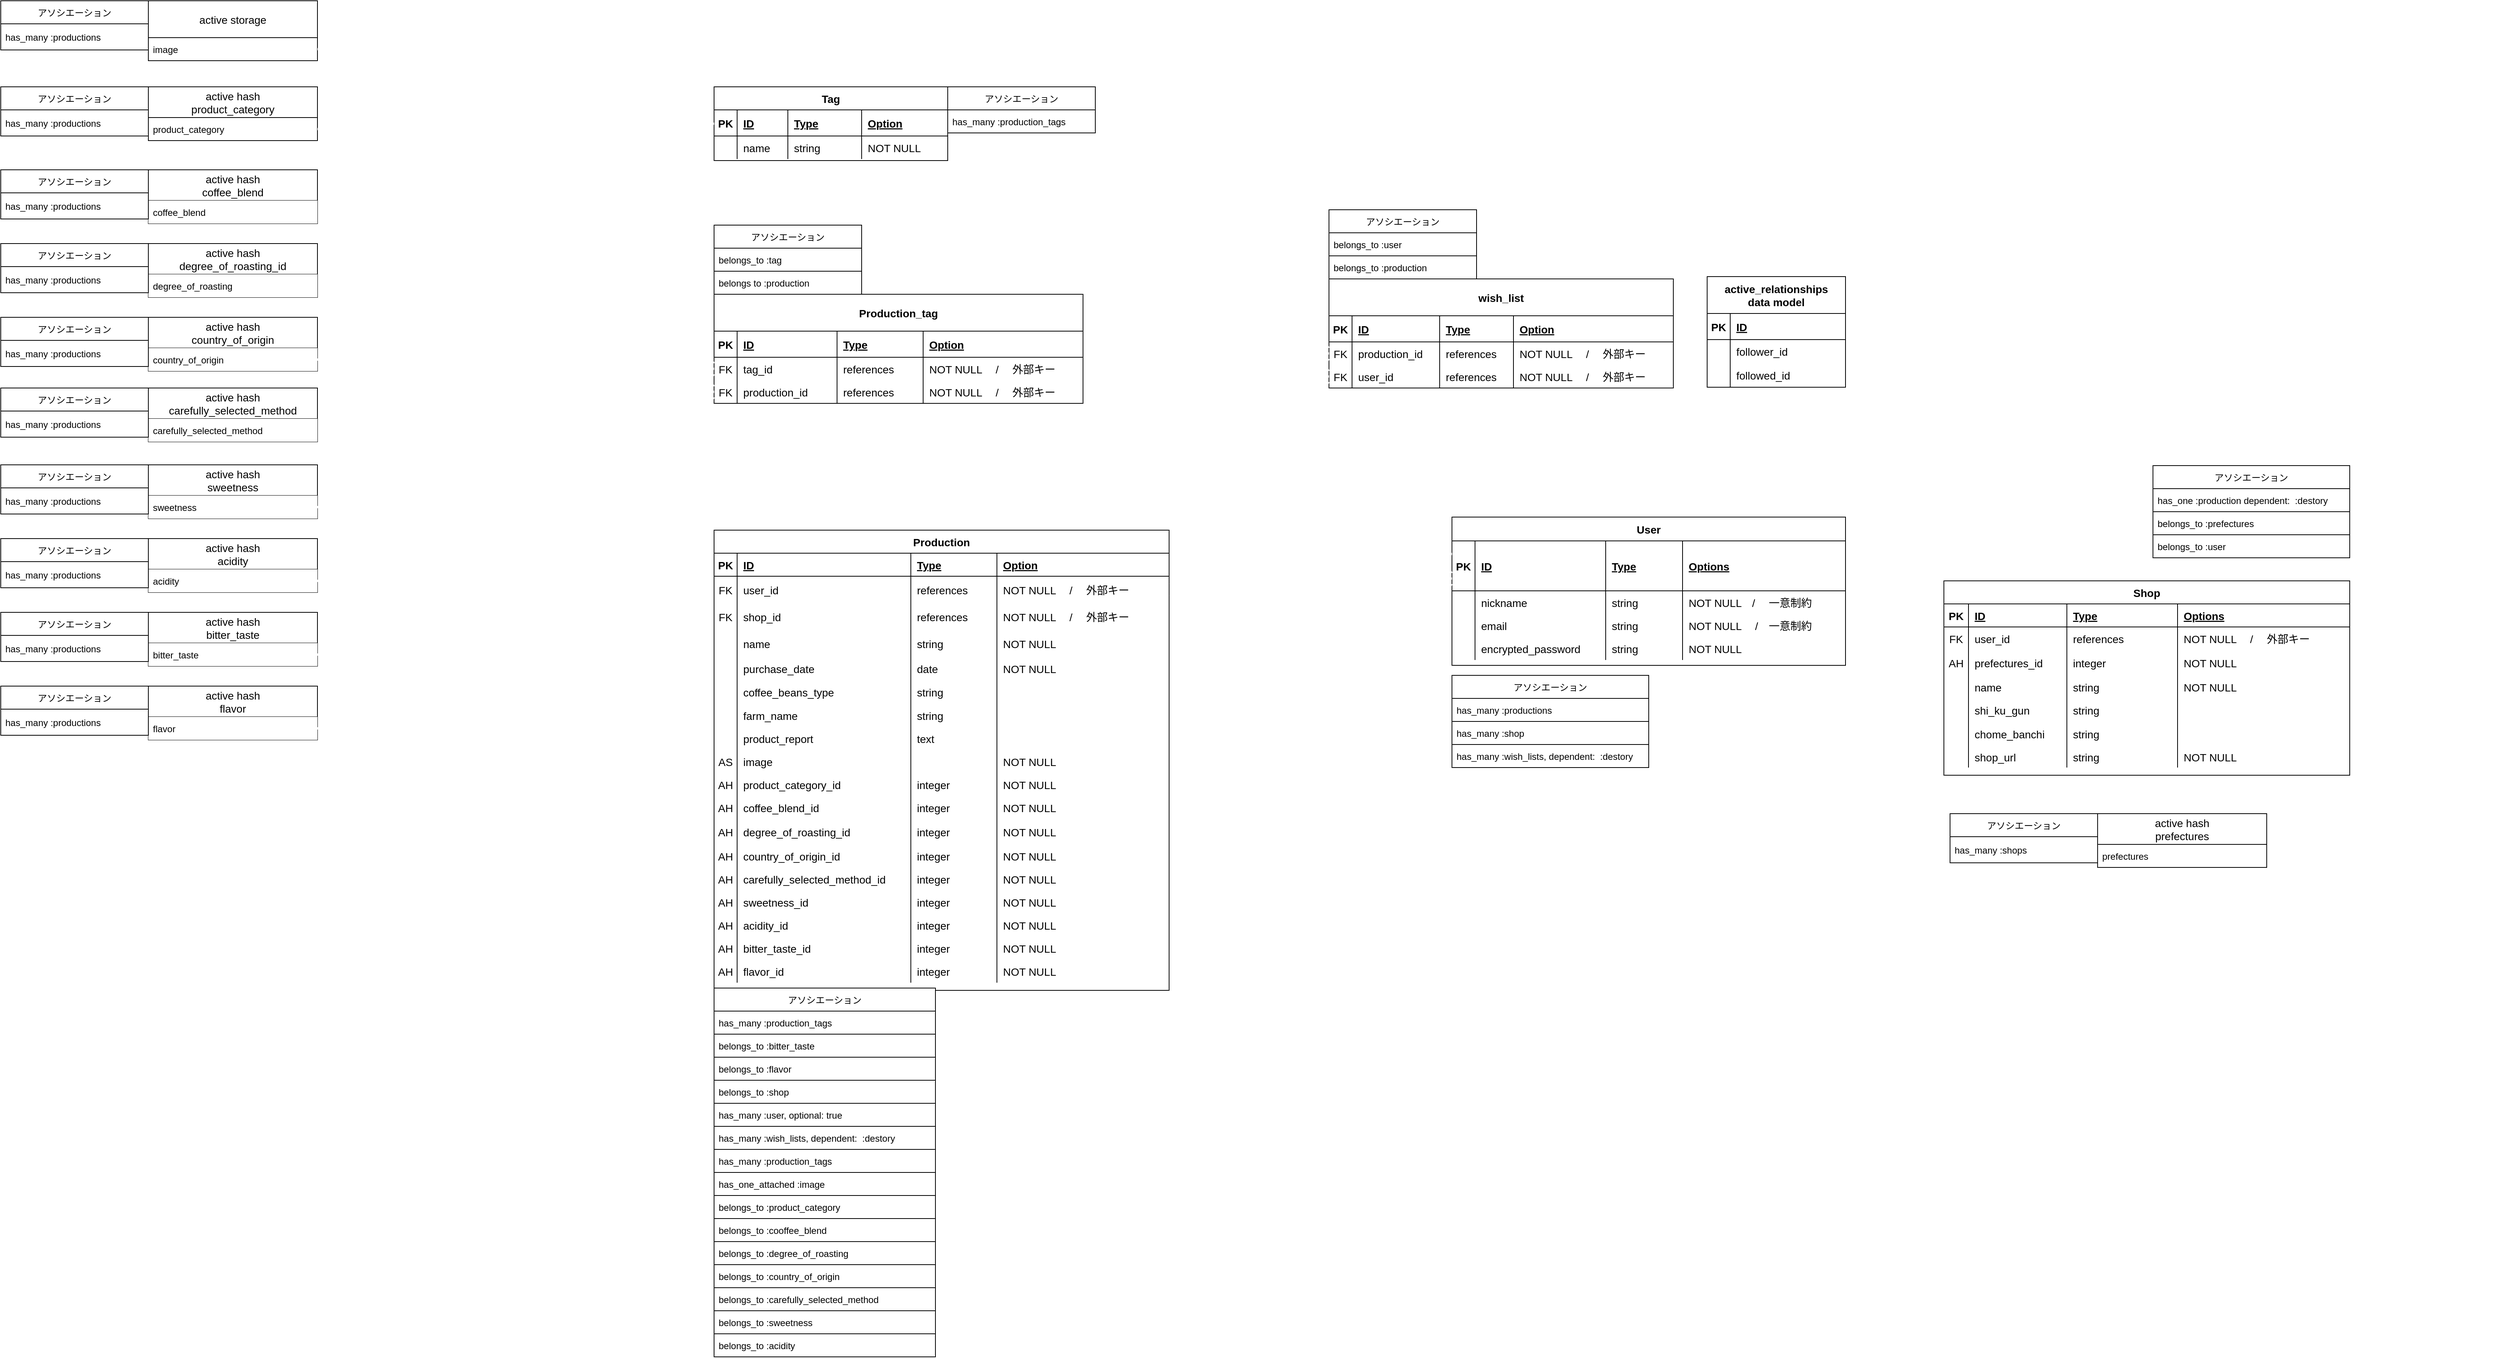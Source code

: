 <mxfile>
    <diagram id="t9F14xw1f0Ioce3EhGEr" name="ページ1">
        <mxGraphModel dx="1343" dy="515" grid="1" gridSize="10" guides="1" tooltips="1" connect="1" arrows="1" fold="1" page="1" pageScale="1" pageWidth="3300" pageHeight="2339" math="0" shadow="0">
            <root>
                <mxCell id="0"/>
                <mxCell id="1" parent="0"/>
                <mxCell id="73" value="active storage" style="swimlane;fontStyle=0;childLayout=stackLayout;horizontal=1;startSize=48;horizontalStack=0;resizeParent=1;resizeParentMax=0;resizeLast=0;collapsible=1;marginBottom=0;fontSize=14;fillColor=default;swimlaneFillColor=default;perimeterSpacing=1;" parent="1" vertex="1">
                    <mxGeometry x="224" y="512" width="220" height="78" as="geometry"/>
                </mxCell>
                <mxCell id="74" value="image" style="text;fillColor=none;align=left;verticalAlign=middle;spacingLeft=4;spacingRight=4;overflow=hidden;points=[[0,0.5],[1,0.5]];portConstraint=eastwest;rotatable=0;" parent="73" vertex="1">
                    <mxGeometry y="48" width="220" height="30" as="geometry"/>
                </mxCell>
                <mxCell id="78" value="active hash&#10;sweetness" style="swimlane;fontStyle=0;childLayout=stackLayout;horizontal=1;startSize=40;horizontalStack=0;resizeParent=1;resizeParentMax=0;resizeLast=0;collapsible=1;marginBottom=0;fontSize=14;fillColor=default;swimlaneFillColor=default;perimeterSpacing=1;" parent="1" vertex="1">
                    <mxGeometry x="224" y="1116" width="220" height="70" as="geometry">
                        <mxRectangle x="90" y="130" width="160" height="40" as="alternateBounds"/>
                    </mxGeometry>
                </mxCell>
                <mxCell id="79" value="sweetness" style="text;fillColor=default;align=left;verticalAlign=middle;spacingLeft=4;spacingRight=4;overflow=hidden;points=[[0,0.5],[1,0.5]];portConstraint=eastwest;rotatable=0;" parent="78" vertex="1">
                    <mxGeometry y="40" width="220" height="30" as="geometry"/>
                </mxCell>
                <mxCell id="84" value="active hash&#10;bitter_taste" style="swimlane;fontStyle=0;childLayout=stackLayout;horizontal=1;startSize=40;horizontalStack=0;resizeParent=1;resizeParentMax=0;resizeLast=0;collapsible=1;marginBottom=0;fontSize=14;fillColor=default;swimlaneFillColor=default;perimeterSpacing=1;" parent="1" vertex="1">
                    <mxGeometry x="224" y="1308" width="220" height="70" as="geometry"/>
                </mxCell>
                <mxCell id="85" value="bitter_taste" style="text;fillColor=default;align=left;verticalAlign=middle;spacingLeft=4;spacingRight=4;overflow=hidden;points=[[0,0.5],[1,0.5]];portConstraint=eastwest;rotatable=0;" parent="84" vertex="1">
                    <mxGeometry y="40" width="220" height="30" as="geometry"/>
                </mxCell>
                <mxCell id="86" value="active hash&#10;acidity" style="swimlane;fontStyle=0;childLayout=stackLayout;horizontal=1;startSize=40;horizontalStack=0;resizeParent=1;resizeParentMax=0;resizeLast=0;collapsible=1;marginBottom=0;fontSize=14;fillColor=default;swimlaneFillColor=default;perimeterSpacing=1;" parent="1" vertex="1">
                    <mxGeometry x="224" y="1212" width="220" height="70" as="geometry"/>
                </mxCell>
                <mxCell id="87" value="acidity" style="text;fillColor=default;align=left;verticalAlign=middle;spacingLeft=4;spacingRight=4;overflow=hidden;points=[[0,0.5],[1,0.5]];portConstraint=eastwest;rotatable=0;" parent="86" vertex="1">
                    <mxGeometry y="40" width="220" height="30" as="geometry"/>
                </mxCell>
                <mxCell id="88" value="active hash&#10;flavor" style="swimlane;fontStyle=0;childLayout=stackLayout;horizontal=1;startSize=40;horizontalStack=0;resizeParent=1;resizeParentMax=0;resizeLast=0;collapsible=1;marginBottom=0;fontSize=14;fillColor=default;swimlaneFillColor=default;perimeterSpacing=1;" parent="1" vertex="1">
                    <mxGeometry x="224" y="1404" width="220" height="70" as="geometry"/>
                </mxCell>
                <mxCell id="89" value="flavor" style="text;fillColor=default;align=left;verticalAlign=middle;spacingLeft=4;spacingRight=4;overflow=hidden;points=[[0,0.5],[1,0.5]];portConstraint=eastwest;rotatable=0;" parent="88" vertex="1">
                    <mxGeometry y="40" width="220" height="30" as="geometry"/>
                </mxCell>
                <mxCell id="91" value="active hash&#10;product_category" style="swimlane;fontStyle=0;childLayout=stackLayout;horizontal=1;startSize=40;horizontalStack=0;resizeParent=1;resizeParentMax=0;resizeLast=0;collapsible=1;marginBottom=0;fontSize=14;fillColor=default;swimlaneFillColor=default;perimeterSpacing=1;" parent="1" vertex="1">
                    <mxGeometry x="224" y="624" width="220" height="70" as="geometry"/>
                </mxCell>
                <mxCell id="93" value="product_category" style="text;fillColor=none;align=left;verticalAlign=middle;spacingLeft=4;spacingRight=4;overflow=hidden;points=[[0,0.5],[1,0.5]];portConstraint=eastwest;rotatable=0;" parent="91" vertex="1">
                    <mxGeometry y="40" width="220" height="30" as="geometry"/>
                </mxCell>
                <mxCell id="96" value="active hash&#10;degree_of_roasting_id" style="swimlane;fontStyle=0;childLayout=stackLayout;horizontal=1;startSize=40;horizontalStack=0;resizeParent=1;resizeParentMax=0;resizeLast=0;collapsible=1;marginBottom=0;fontSize=14;fillColor=default;swimlaneFillColor=default;perimeterSpacing=1;" parent="1" vertex="1">
                    <mxGeometry x="224" y="828" width="220" height="70" as="geometry">
                        <mxRectangle x="90" y="130" width="160" height="40" as="alternateBounds"/>
                    </mxGeometry>
                </mxCell>
                <mxCell id="97" value="degree_of_roasting" style="text;fillColor=default;align=left;verticalAlign=middle;spacingLeft=4;spacingRight=4;overflow=hidden;points=[[0,0.5],[1,0.5]];portConstraint=eastwest;rotatable=0;" parent="96" vertex="1">
                    <mxGeometry y="40" width="220" height="30" as="geometry"/>
                </mxCell>
                <mxCell id="101" value="active hash&#10;country_of_origin" style="swimlane;fontStyle=0;childLayout=stackLayout;horizontal=1;startSize=40;horizontalStack=0;resizeParent=1;resizeParentMax=0;resizeLast=0;collapsible=1;marginBottom=0;fontSize=14;fillColor=default;swimlaneFillColor=default;perimeterSpacing=1;" parent="1" vertex="1">
                    <mxGeometry x="224" y="924" width="220" height="70" as="geometry"/>
                </mxCell>
                <mxCell id="102" value="country_of_origin" style="text;fillColor=default;align=left;verticalAlign=middle;spacingLeft=4;spacingRight=4;overflow=hidden;points=[[0,0.5],[1,0.5]];portConstraint=eastwest;rotatable=0;" parent="101" vertex="1">
                    <mxGeometry y="40" width="220" height="30" as="geometry"/>
                </mxCell>
                <mxCell id="103" value="active hash&#10;carefully_selected_method" style="swimlane;fontStyle=0;childLayout=stackLayout;horizontal=1;startSize=40;horizontalStack=0;resizeParent=1;resizeParentMax=0;resizeLast=0;collapsible=1;marginBottom=0;fontSize=14;fillColor=default;swimlaneFillColor=default;perimeterSpacing=1;" parent="1" vertex="1">
                    <mxGeometry x="224" y="1016" width="220" height="70" as="geometry"/>
                </mxCell>
                <mxCell id="104" value="carefully_selected_method" style="text;fillColor=default;align=left;verticalAlign=middle;spacingLeft=4;spacingRight=4;overflow=hidden;points=[[0,0.5],[1,0.5]];portConstraint=eastwest;rotatable=0;" parent="103" vertex="1">
                    <mxGeometry y="40" width="220" height="30" as="geometry"/>
                </mxCell>
                <mxCell id="125" value="Production" style="shape=table;startSize=30;container=1;collapsible=1;childLayout=tableLayout;fixedRows=1;rowLines=0;fontStyle=1;align=center;resizeLast=1;fontSize=14;fillColor=default;rounded=0;shadow=0;sketch=0;perimeterSpacing=1;swimlaneFillColor=default;" parent="1" vertex="1">
                    <mxGeometry x="960" y="1201" width="592" height="599" as="geometry"/>
                </mxCell>
                <mxCell id="126" value="" style="shape=partialRectangle;collapsible=0;dropTarget=0;pointerEvents=0;fillColor=none;top=0;left=0;bottom=1;right=0;points=[[0,0.5],[1,0.5]];portConstraint=eastwest;fontSize=14;perimeterSpacing=4;" parent="125" vertex="1">
                    <mxGeometry y="30" width="592" height="30" as="geometry"/>
                </mxCell>
                <mxCell id="127" value="PK" style="shape=partialRectangle;connectable=0;fillColor=none;top=0;left=0;bottom=0;right=0;fontStyle=1;overflow=hidden;fontSize=14;perimeterSpacing=4;" parent="126" vertex="1">
                    <mxGeometry width="30" height="30" as="geometry">
                        <mxRectangle width="30" height="30" as="alternateBounds"/>
                    </mxGeometry>
                </mxCell>
                <mxCell id="128" value="ID" style="shape=partialRectangle;connectable=0;fillColor=none;top=0;left=0;bottom=0;right=0;align=left;spacingLeft=6;fontStyle=5;overflow=hidden;fontSize=14;perimeterSpacing=4;" parent="126" vertex="1">
                    <mxGeometry x="30" width="226" height="30" as="geometry">
                        <mxRectangle width="226" height="30" as="alternateBounds"/>
                    </mxGeometry>
                </mxCell>
                <mxCell id="598" value="Type" style="shape=partialRectangle;connectable=0;fillColor=none;top=0;left=0;bottom=0;right=0;align=left;spacingLeft=6;fontStyle=5;overflow=hidden;fontSize=14;perimeterSpacing=4;" parent="126" vertex="1">
                    <mxGeometry x="256" width="112" height="30" as="geometry">
                        <mxRectangle width="112" height="30" as="alternateBounds"/>
                    </mxGeometry>
                </mxCell>
                <mxCell id="615" value="Option" style="shape=partialRectangle;connectable=0;fillColor=none;top=0;left=0;bottom=0;right=0;align=left;spacingLeft=6;fontStyle=5;overflow=hidden;fontSize=14;perimeterSpacing=4;" parent="126" vertex="1">
                    <mxGeometry x="368" width="224" height="30" as="geometry">
                        <mxRectangle width="224" height="30" as="alternateBounds"/>
                    </mxGeometry>
                </mxCell>
                <mxCell id="651" value="" style="shape=partialRectangle;collapsible=0;dropTarget=0;pointerEvents=0;fillColor=none;top=0;left=0;bottom=0;right=0;points=[[0,0.5],[1,0.5]];portConstraint=eastwest;fontSize=14;perimeterSpacing=1;strokeWidth=1;strokeColor=default;" parent="125" vertex="1">
                    <mxGeometry y="60" width="592" height="35" as="geometry"/>
                </mxCell>
                <mxCell id="652" value="FK" style="shape=partialRectangle;connectable=0;top=0;left=0;bottom=0;right=0;editable=1;overflow=hidden;fontSize=14;gradientDirection=radial;fillColor=none;perimeterSpacing=4;" parent="651" vertex="1">
                    <mxGeometry width="30" height="35" as="geometry">
                        <mxRectangle width="30" height="35" as="alternateBounds"/>
                    </mxGeometry>
                </mxCell>
                <mxCell id="653" value="user_id" style="shape=partialRectangle;connectable=0;top=0;left=0;bottom=0;right=0;align=left;spacingLeft=6;overflow=hidden;fontSize=14;gradientDirection=radial;fillColor=none;perimeterSpacing=1;strokeWidth=1;" parent="651" vertex="1">
                    <mxGeometry x="30" width="226" height="35" as="geometry">
                        <mxRectangle width="226" height="35" as="alternateBounds"/>
                    </mxGeometry>
                </mxCell>
                <mxCell id="654" value="references" style="shape=partialRectangle;connectable=0;top=0;left=0;bottom=0;right=0;align=left;spacingLeft=6;overflow=hidden;fontSize=14;gradientDirection=radial;fillColor=none;perimeterSpacing=1;" parent="651" vertex="1">
                    <mxGeometry x="256" width="112" height="35" as="geometry">
                        <mxRectangle width="112" height="35" as="alternateBounds"/>
                    </mxGeometry>
                </mxCell>
                <mxCell id="655" value="NOT NULL 　/ 　外部キー" style="shape=partialRectangle;connectable=0;top=0;left=0;bottom=0;right=0;align=left;spacingLeft=6;overflow=hidden;fontSize=14;gradientDirection=radial;fillColor=none;perimeterSpacing=1;" parent="651" vertex="1">
                    <mxGeometry x="368" width="224" height="35" as="geometry">
                        <mxRectangle width="224" height="35" as="alternateBounds"/>
                    </mxGeometry>
                </mxCell>
                <mxCell id="135" value="" style="shape=partialRectangle;collapsible=0;dropTarget=0;pointerEvents=0;fillColor=none;top=0;left=0;bottom=0;right=0;points=[[0,0.5],[1,0.5]];portConstraint=eastwest;fontSize=14;perimeterSpacing=1;strokeWidth=1;strokeColor=default;" parent="125" vertex="1">
                    <mxGeometry y="95" width="592" height="35" as="geometry"/>
                </mxCell>
                <mxCell id="136" value="FK" style="shape=partialRectangle;connectable=0;top=0;left=0;bottom=0;right=0;editable=1;overflow=hidden;fontSize=14;gradientDirection=radial;fillColor=none;perimeterSpacing=4;" parent="135" vertex="1">
                    <mxGeometry width="30" height="35" as="geometry">
                        <mxRectangle width="30" height="35" as="alternateBounds"/>
                    </mxGeometry>
                </mxCell>
                <mxCell id="137" value="shop_id" style="shape=partialRectangle;connectable=0;top=0;left=0;bottom=0;right=0;align=left;spacingLeft=6;overflow=hidden;fontSize=14;gradientDirection=radial;fillColor=none;perimeterSpacing=1;strokeWidth=1;" parent="135" vertex="1">
                    <mxGeometry x="30" width="226" height="35" as="geometry">
                        <mxRectangle width="226" height="35" as="alternateBounds"/>
                    </mxGeometry>
                </mxCell>
                <mxCell id="600" value="references" style="shape=partialRectangle;connectable=0;top=0;left=0;bottom=0;right=0;align=left;spacingLeft=6;overflow=hidden;fontSize=14;gradientDirection=radial;fillColor=none;perimeterSpacing=1;" parent="135" vertex="1">
                    <mxGeometry x="256" width="112" height="35" as="geometry">
                        <mxRectangle width="112" height="35" as="alternateBounds"/>
                    </mxGeometry>
                </mxCell>
                <mxCell id="617" value="NOT NULL 　/ 　外部キー" style="shape=partialRectangle;connectable=0;top=0;left=0;bottom=0;right=0;align=left;spacingLeft=6;overflow=hidden;fontSize=14;gradientDirection=radial;fillColor=none;perimeterSpacing=1;" parent="135" vertex="1">
                    <mxGeometry x="368" width="224" height="35" as="geometry">
                        <mxRectangle width="224" height="35" as="alternateBounds"/>
                    </mxGeometry>
                </mxCell>
                <mxCell id="502" value="" style="shape=partialRectangle;collapsible=0;dropTarget=0;pointerEvents=0;fillColor=none;top=0;left=0;bottom=0;right=0;points=[[0,0.5],[1,0.5]];portConstraint=eastwest;fontSize=14;perimeterSpacing=0;" parent="125" vertex="1">
                    <mxGeometry y="130" width="592" height="35" as="geometry"/>
                </mxCell>
                <mxCell id="503" value="" style="shape=partialRectangle;connectable=0;top=0;left=0;bottom=0;right=0;editable=1;overflow=hidden;fontSize=14;gradientDirection=radial;fillColor=none;perimeterSpacing=4;" parent="502" vertex="1">
                    <mxGeometry width="30" height="35" as="geometry">
                        <mxRectangle width="30" height="35" as="alternateBounds"/>
                    </mxGeometry>
                </mxCell>
                <mxCell id="504" value="name" style="shape=partialRectangle;connectable=0;top=0;left=0;bottom=0;right=0;align=left;spacingLeft=6;overflow=hidden;fontSize=14;gradientDirection=radial;fillColor=none;perimeterSpacing=1;" parent="502" vertex="1">
                    <mxGeometry x="30" width="226" height="35" as="geometry">
                        <mxRectangle width="226" height="35" as="alternateBounds"/>
                    </mxGeometry>
                </mxCell>
                <mxCell id="599" value="string" style="shape=partialRectangle;connectable=0;top=0;left=0;bottom=0;right=0;align=left;spacingLeft=6;overflow=hidden;fontSize=14;gradientDirection=radial;fillColor=none;perimeterSpacing=4;" parent="502" vertex="1">
                    <mxGeometry x="256" width="112" height="35" as="geometry">
                        <mxRectangle width="112" height="35" as="alternateBounds"/>
                    </mxGeometry>
                </mxCell>
                <mxCell id="616" value="NOT NULL " style="shape=partialRectangle;connectable=0;top=0;left=0;bottom=0;right=0;align=left;spacingLeft=6;overflow=hidden;fontSize=14;gradientDirection=radial;fillColor=none;perimeterSpacing=4;" parent="502" vertex="1">
                    <mxGeometry x="368" width="224" height="35" as="geometry">
                        <mxRectangle width="224" height="35" as="alternateBounds"/>
                    </mxGeometry>
                </mxCell>
                <mxCell id="156" value="" style="shape=partialRectangle;collapsible=0;dropTarget=0;pointerEvents=0;fillColor=none;top=0;left=0;bottom=0;right=0;points=[[0,0.5],[1,0.5]];portConstraint=eastwest;fontSize=14;perimeterSpacing=4;" parent="125" vertex="1">
                    <mxGeometry y="165" width="592" height="30" as="geometry"/>
                </mxCell>
                <mxCell id="157" value="" style="shape=partialRectangle;connectable=0;fillColor=none;top=0;left=0;bottom=0;right=0;editable=1;overflow=hidden;fontSize=14;perimeterSpacing=4;" parent="156" vertex="1">
                    <mxGeometry width="30" height="30" as="geometry">
                        <mxRectangle width="30" height="30" as="alternateBounds"/>
                    </mxGeometry>
                </mxCell>
                <mxCell id="158" value="purchase_date" style="shape=partialRectangle;connectable=0;fillColor=none;top=0;left=0;bottom=0;right=0;align=left;spacingLeft=6;overflow=hidden;fontSize=14;perimeterSpacing=1;" parent="156" vertex="1">
                    <mxGeometry x="30" width="226" height="30" as="geometry">
                        <mxRectangle width="226" height="30" as="alternateBounds"/>
                    </mxGeometry>
                </mxCell>
                <mxCell id="601" value="date" style="shape=partialRectangle;connectable=0;fillColor=none;top=0;left=0;bottom=0;right=0;align=left;spacingLeft=6;overflow=hidden;fontSize=14;perimeterSpacing=4;" parent="156" vertex="1">
                    <mxGeometry x="256" width="112" height="30" as="geometry">
                        <mxRectangle width="112" height="30" as="alternateBounds"/>
                    </mxGeometry>
                </mxCell>
                <mxCell id="618" value="NOT NULL" style="shape=partialRectangle;connectable=0;fillColor=none;top=0;left=0;bottom=0;right=0;align=left;spacingLeft=6;overflow=hidden;fontSize=14;perimeterSpacing=4;" parent="156" vertex="1">
                    <mxGeometry x="368" width="224" height="30" as="geometry">
                        <mxRectangle width="224" height="30" as="alternateBounds"/>
                    </mxGeometry>
                </mxCell>
                <mxCell id="144" value="" style="shape=partialRectangle;collapsible=0;dropTarget=0;pointerEvents=0;fillColor=none;top=0;left=0;bottom=0;right=0;points=[[0,0.5],[1,0.5]];portConstraint=eastwest;fontSize=14;perimeterSpacing=4;" parent="125" vertex="1">
                    <mxGeometry y="195" width="592" height="31" as="geometry"/>
                </mxCell>
                <mxCell id="145" value="" style="shape=partialRectangle;connectable=0;fillColor=none;top=0;left=0;bottom=0;right=0;editable=1;overflow=hidden;fontSize=14;perimeterSpacing=4;" parent="144" vertex="1">
                    <mxGeometry width="30" height="31" as="geometry">
                        <mxRectangle width="30" height="31" as="alternateBounds"/>
                    </mxGeometry>
                </mxCell>
                <mxCell id="146" value="coffee_beans_type" style="shape=partialRectangle;connectable=0;fillColor=none;top=0;left=0;bottom=0;right=0;align=left;spacingLeft=6;overflow=hidden;fontSize=14;perimeterSpacing=1;" parent="144" vertex="1">
                    <mxGeometry x="30" width="226" height="31" as="geometry">
                        <mxRectangle width="226" height="31" as="alternateBounds"/>
                    </mxGeometry>
                </mxCell>
                <mxCell id="602" value="string" style="shape=partialRectangle;connectable=0;fillColor=none;top=0;left=0;bottom=0;right=0;align=left;spacingLeft=6;overflow=hidden;fontSize=14;perimeterSpacing=4;" parent="144" vertex="1">
                    <mxGeometry x="256" width="112" height="31" as="geometry">
                        <mxRectangle width="112" height="31" as="alternateBounds"/>
                    </mxGeometry>
                </mxCell>
                <mxCell id="619" style="shape=partialRectangle;connectable=0;fillColor=none;top=0;left=0;bottom=0;right=0;align=left;spacingLeft=6;overflow=hidden;fontSize=14;perimeterSpacing=4;" parent="144" vertex="1">
                    <mxGeometry x="368" width="224" height="31" as="geometry">
                        <mxRectangle width="224" height="31" as="alternateBounds"/>
                    </mxGeometry>
                </mxCell>
                <mxCell id="147" value="" style="shape=partialRectangle;collapsible=0;dropTarget=0;pointerEvents=0;fillColor=none;top=0;left=0;bottom=0;right=0;points=[[0,0.5],[1,0.5]];portConstraint=eastwest;fontSize=14;perimeterSpacing=4;" parent="125" vertex="1">
                    <mxGeometry y="226" width="592" height="30" as="geometry"/>
                </mxCell>
                <mxCell id="148" value="" style="shape=partialRectangle;connectable=0;fillColor=none;top=0;left=0;bottom=0;right=0;editable=1;overflow=hidden;fontSize=14;perimeterSpacing=4;" parent="147" vertex="1">
                    <mxGeometry width="30" height="30" as="geometry">
                        <mxRectangle width="30" height="30" as="alternateBounds"/>
                    </mxGeometry>
                </mxCell>
                <mxCell id="149" value="farm_name" style="shape=partialRectangle;connectable=0;fillColor=none;top=0;left=0;bottom=0;right=0;align=left;spacingLeft=6;overflow=hidden;fontSize=14;perimeterSpacing=1;" parent="147" vertex="1">
                    <mxGeometry x="30" width="226" height="30" as="geometry">
                        <mxRectangle width="226" height="30" as="alternateBounds"/>
                    </mxGeometry>
                </mxCell>
                <mxCell id="603" value="string" style="shape=partialRectangle;connectable=0;fillColor=none;top=0;left=0;bottom=0;right=0;align=left;spacingLeft=6;overflow=hidden;fontSize=14;perimeterSpacing=4;" parent="147" vertex="1">
                    <mxGeometry x="256" width="112" height="30" as="geometry">
                        <mxRectangle width="112" height="30" as="alternateBounds"/>
                    </mxGeometry>
                </mxCell>
                <mxCell id="620" style="shape=partialRectangle;connectable=0;fillColor=none;top=0;left=0;bottom=0;right=0;align=left;spacingLeft=6;overflow=hidden;fontSize=14;perimeterSpacing=4;" parent="147" vertex="1">
                    <mxGeometry x="368" width="224" height="30" as="geometry">
                        <mxRectangle width="224" height="30" as="alternateBounds"/>
                    </mxGeometry>
                </mxCell>
                <mxCell id="171" value="" style="shape=partialRectangle;collapsible=0;dropTarget=0;pointerEvents=0;fillColor=none;top=0;left=0;bottom=0;right=0;points=[[0,0.5],[1,0.5]];portConstraint=eastwest;fontSize=14;perimeterSpacing=4;" parent="125" vertex="1">
                    <mxGeometry y="256" width="592" height="30" as="geometry"/>
                </mxCell>
                <mxCell id="172" value="" style="shape=partialRectangle;connectable=0;fillColor=none;top=0;left=0;bottom=0;right=0;editable=1;overflow=hidden;fontSize=14;perimeterSpacing=4;" parent="171" vertex="1">
                    <mxGeometry width="30" height="30" as="geometry">
                        <mxRectangle width="30" height="30" as="alternateBounds"/>
                    </mxGeometry>
                </mxCell>
                <mxCell id="173" value="product_report" style="shape=partialRectangle;connectable=0;fillColor=none;top=0;left=0;bottom=0;right=0;align=left;spacingLeft=6;overflow=hidden;fontSize=14;perimeterSpacing=1;" parent="171" vertex="1">
                    <mxGeometry x="30" width="226" height="30" as="geometry">
                        <mxRectangle width="226" height="30" as="alternateBounds"/>
                    </mxGeometry>
                </mxCell>
                <mxCell id="604" value="text" style="shape=partialRectangle;connectable=0;fillColor=none;top=0;left=0;bottom=0;right=0;align=left;spacingLeft=6;overflow=hidden;fontSize=14;perimeterSpacing=4;" parent="171" vertex="1">
                    <mxGeometry x="256" width="112" height="30" as="geometry">
                        <mxRectangle width="112" height="30" as="alternateBounds"/>
                    </mxGeometry>
                </mxCell>
                <mxCell id="621" style="shape=partialRectangle;connectable=0;fillColor=none;top=0;left=0;bottom=0;right=0;align=left;spacingLeft=6;overflow=hidden;fontSize=14;perimeterSpacing=4;" parent="171" vertex="1">
                    <mxGeometry x="368" width="224" height="30" as="geometry">
                        <mxRectangle width="224" height="30" as="alternateBounds"/>
                    </mxGeometry>
                </mxCell>
                <mxCell id="150" value="" style="shape=partialRectangle;collapsible=0;dropTarget=0;pointerEvents=0;fillColor=none;top=0;left=0;bottom=0;right=0;points=[[0,0.5],[1,0.5]];portConstraint=eastwest;fontSize=14;perimeterSpacing=4;" parent="125" vertex="1">
                    <mxGeometry y="286" width="592" height="30" as="geometry"/>
                </mxCell>
                <mxCell id="151" value="AS" style="shape=partialRectangle;connectable=0;fillColor=none;top=0;left=0;bottom=0;right=0;editable=1;overflow=hidden;fontSize=14;perimeterSpacing=4;" parent="150" vertex="1">
                    <mxGeometry width="30" height="30" as="geometry">
                        <mxRectangle width="30" height="30" as="alternateBounds"/>
                    </mxGeometry>
                </mxCell>
                <mxCell id="152" value="image" style="shape=partialRectangle;connectable=0;fillColor=none;top=0;left=0;bottom=0;right=0;align=left;spacingLeft=6;overflow=hidden;fontSize=14;perimeterSpacing=1;" parent="150" vertex="1">
                    <mxGeometry x="30" width="226" height="30" as="geometry">
                        <mxRectangle width="226" height="30" as="alternateBounds"/>
                    </mxGeometry>
                </mxCell>
                <mxCell id="605" style="shape=partialRectangle;connectable=0;fillColor=none;top=0;left=0;bottom=0;right=0;align=left;spacingLeft=6;overflow=hidden;fontSize=14;perimeterSpacing=4;" parent="150" vertex="1">
                    <mxGeometry x="256" width="112" height="30" as="geometry">
                        <mxRectangle width="112" height="30" as="alternateBounds"/>
                    </mxGeometry>
                </mxCell>
                <mxCell id="622" value="NOT NULL" style="shape=partialRectangle;connectable=0;fillColor=none;top=0;left=0;bottom=0;right=0;align=left;spacingLeft=6;overflow=hidden;fontSize=14;perimeterSpacing=4;" parent="150" vertex="1">
                    <mxGeometry x="368" width="224" height="30" as="geometry">
                        <mxRectangle width="224" height="30" as="alternateBounds"/>
                    </mxGeometry>
                </mxCell>
                <mxCell id="129" value="" style="shape=partialRectangle;collapsible=0;dropTarget=0;pointerEvents=0;fillColor=none;top=0;left=0;bottom=0;right=0;points=[[0,0.5],[1,0.5]];portConstraint=eastwest;fontSize=14;perimeterSpacing=4;" parent="125" vertex="1">
                    <mxGeometry y="316" width="592" height="30" as="geometry"/>
                </mxCell>
                <mxCell id="130" value="AH" style="shape=partialRectangle;connectable=0;fillColor=none;top=0;left=0;bottom=0;right=0;editable=1;overflow=hidden;fontSize=14;perimeterSpacing=4;" parent="129" vertex="1">
                    <mxGeometry width="30" height="30" as="geometry">
                        <mxRectangle width="30" height="30" as="alternateBounds"/>
                    </mxGeometry>
                </mxCell>
                <mxCell id="131" value="product_category_id" style="shape=partialRectangle;connectable=0;top=0;left=0;bottom=0;right=0;align=left;spacingLeft=6;overflow=hidden;fontSize=14;fillColor=none;dashed=1;perimeterSpacing=1;" parent="129" vertex="1">
                    <mxGeometry x="30" width="226" height="30" as="geometry">
                        <mxRectangle width="226" height="30" as="alternateBounds"/>
                    </mxGeometry>
                </mxCell>
                <mxCell id="606" value="integer" style="shape=partialRectangle;connectable=0;top=0;left=0;bottom=0;right=0;align=left;spacingLeft=6;overflow=hidden;fontSize=14;fillColor=none;dashed=1;perimeterSpacing=4;" parent="129" vertex="1">
                    <mxGeometry x="256" width="112" height="30" as="geometry">
                        <mxRectangle width="112" height="30" as="alternateBounds"/>
                    </mxGeometry>
                </mxCell>
                <mxCell id="623" value="NOT NULL" style="shape=partialRectangle;connectable=0;top=0;left=0;bottom=0;right=0;align=left;spacingLeft=6;overflow=hidden;fontSize=14;fillColor=none;dashed=1;perimeterSpacing=4;" parent="129" vertex="1">
                    <mxGeometry x="368" width="224" height="30" as="geometry">
                        <mxRectangle width="224" height="30" as="alternateBounds"/>
                    </mxGeometry>
                </mxCell>
                <mxCell id="132" value="" style="shape=partialRectangle;collapsible=0;dropTarget=0;pointerEvents=0;fillColor=none;top=0;left=0;bottom=0;right=0;points=[[0,0.5],[1,0.5]];portConstraint=eastwest;fontSize=14;perimeterSpacing=4;" parent="125" vertex="1">
                    <mxGeometry y="346" width="592" height="30" as="geometry"/>
                </mxCell>
                <mxCell id="133" value="AH" style="shape=partialRectangle;connectable=0;fillColor=none;top=0;left=0;bottom=0;right=0;editable=1;overflow=hidden;fontSize=14;perimeterSpacing=4;" parent="132" vertex="1">
                    <mxGeometry width="30" height="30" as="geometry">
                        <mxRectangle width="30" height="30" as="alternateBounds"/>
                    </mxGeometry>
                </mxCell>
                <mxCell id="134" value="coffee_blend_id" style="shape=partialRectangle;connectable=0;fillColor=none;top=0;left=0;bottom=0;right=0;align=left;spacingLeft=6;overflow=hidden;fontSize=14;perimeterSpacing=1;" parent="132" vertex="1">
                    <mxGeometry x="30" width="226" height="30" as="geometry">
                        <mxRectangle width="226" height="30" as="alternateBounds"/>
                    </mxGeometry>
                </mxCell>
                <mxCell id="607" value="integer" style="shape=partialRectangle;connectable=0;fillColor=none;top=0;left=0;bottom=0;right=0;align=left;spacingLeft=6;overflow=hidden;fontSize=14;perimeterSpacing=4;" parent="132" vertex="1">
                    <mxGeometry x="256" width="112" height="30" as="geometry">
                        <mxRectangle width="112" height="30" as="alternateBounds"/>
                    </mxGeometry>
                </mxCell>
                <mxCell id="624" value="NOT NULL" style="shape=partialRectangle;connectable=0;fillColor=none;top=0;left=0;bottom=0;right=0;align=left;spacingLeft=6;overflow=hidden;fontSize=14;perimeterSpacing=4;" parent="132" vertex="1">
                    <mxGeometry x="368" width="224" height="30" as="geometry">
                        <mxRectangle width="224" height="30" as="alternateBounds"/>
                    </mxGeometry>
                </mxCell>
                <mxCell id="138" value="" style="shape=partialRectangle;collapsible=0;dropTarget=0;pointerEvents=0;fillColor=none;top=0;left=0;bottom=0;right=0;points=[[0,0.5],[1,0.5]];portConstraint=eastwest;fontSize=14;perimeterSpacing=4;" parent="125" vertex="1">
                    <mxGeometry y="376" width="592" height="33" as="geometry"/>
                </mxCell>
                <mxCell id="139" value="AH" style="shape=partialRectangle;connectable=0;fillColor=none;top=0;left=0;bottom=0;right=0;editable=1;overflow=hidden;fontSize=14;perimeterSpacing=4;" parent="138" vertex="1">
                    <mxGeometry width="30" height="33" as="geometry">
                        <mxRectangle width="30" height="33" as="alternateBounds"/>
                    </mxGeometry>
                </mxCell>
                <mxCell id="140" value="degree_of_roasting_id" style="shape=partialRectangle;connectable=0;fillColor=none;top=0;left=0;bottom=0;right=0;align=left;spacingLeft=6;overflow=hidden;fontSize=14;perimeterSpacing=1;" parent="138" vertex="1">
                    <mxGeometry x="30" width="226" height="33" as="geometry">
                        <mxRectangle width="226" height="33" as="alternateBounds"/>
                    </mxGeometry>
                </mxCell>
                <mxCell id="608" value="integer" style="shape=partialRectangle;connectable=0;fillColor=none;top=0;left=0;bottom=0;right=0;align=left;spacingLeft=6;overflow=hidden;fontSize=14;perimeterSpacing=4;" parent="138" vertex="1">
                    <mxGeometry x="256" width="112" height="33" as="geometry">
                        <mxRectangle width="112" height="33" as="alternateBounds"/>
                    </mxGeometry>
                </mxCell>
                <mxCell id="625" value="NOT NULL" style="shape=partialRectangle;connectable=0;fillColor=none;top=0;left=0;bottom=0;right=0;align=left;spacingLeft=6;overflow=hidden;fontSize=14;perimeterSpacing=4;" parent="138" vertex="1">
                    <mxGeometry x="368" width="224" height="33" as="geometry">
                        <mxRectangle width="224" height="33" as="alternateBounds"/>
                    </mxGeometry>
                </mxCell>
                <mxCell id="141" value="" style="shape=partialRectangle;collapsible=0;dropTarget=0;pointerEvents=0;fillColor=none;top=0;left=0;bottom=0;right=0;points=[[0,0.5],[1,0.5]];portConstraint=eastwest;fontSize=14;perimeterSpacing=4;" parent="125" vertex="1">
                    <mxGeometry y="409" width="592" height="30" as="geometry"/>
                </mxCell>
                <mxCell id="142" value="AH" style="shape=partialRectangle;connectable=0;fillColor=none;top=0;left=0;bottom=0;right=0;editable=1;overflow=hidden;fontSize=14;perimeterSpacing=4;" parent="141" vertex="1">
                    <mxGeometry width="30" height="30" as="geometry">
                        <mxRectangle width="30" height="30" as="alternateBounds"/>
                    </mxGeometry>
                </mxCell>
                <mxCell id="143" value="country_of_origin_id" style="shape=partialRectangle;connectable=0;fillColor=none;top=0;left=0;bottom=0;right=0;align=left;spacingLeft=6;overflow=hidden;fontSize=14;perimeterSpacing=1;" parent="141" vertex="1">
                    <mxGeometry x="30" width="226" height="30" as="geometry">
                        <mxRectangle width="226" height="30" as="alternateBounds"/>
                    </mxGeometry>
                </mxCell>
                <mxCell id="609" value="integer" style="shape=partialRectangle;connectable=0;fillColor=none;top=0;left=0;bottom=0;right=0;align=left;spacingLeft=6;overflow=hidden;fontSize=14;perimeterSpacing=4;" parent="141" vertex="1">
                    <mxGeometry x="256" width="112" height="30" as="geometry">
                        <mxRectangle width="112" height="30" as="alternateBounds"/>
                    </mxGeometry>
                </mxCell>
                <mxCell id="626" value="NOT NULL" style="shape=partialRectangle;connectable=0;fillColor=none;top=0;left=0;bottom=0;right=0;align=left;spacingLeft=6;overflow=hidden;fontSize=14;perimeterSpacing=4;" parent="141" vertex="1">
                    <mxGeometry x="368" width="224" height="30" as="geometry">
                        <mxRectangle width="224" height="30" as="alternateBounds"/>
                    </mxGeometry>
                </mxCell>
                <mxCell id="153" value="" style="shape=partialRectangle;collapsible=0;dropTarget=0;pointerEvents=0;fillColor=none;top=0;left=0;bottom=0;right=0;points=[[0,0.5],[1,0.5]];portConstraint=eastwest;fontSize=14;perimeterSpacing=4;" parent="125" vertex="1">
                    <mxGeometry y="439" width="592" height="30" as="geometry"/>
                </mxCell>
                <mxCell id="154" value="AH" style="shape=partialRectangle;connectable=0;fillColor=none;top=0;left=0;bottom=0;right=0;editable=1;overflow=hidden;fontSize=14;perimeterSpacing=4;" parent="153" vertex="1">
                    <mxGeometry width="30" height="30" as="geometry">
                        <mxRectangle width="30" height="30" as="alternateBounds"/>
                    </mxGeometry>
                </mxCell>
                <mxCell id="155" value="carefully_selected_method_id" style="shape=partialRectangle;connectable=0;fillColor=none;top=0;left=0;bottom=0;right=0;align=left;spacingLeft=6;overflow=hidden;fontSize=14;perimeterSpacing=1;" parent="153" vertex="1">
                    <mxGeometry x="30" width="226" height="30" as="geometry">
                        <mxRectangle width="226" height="30" as="alternateBounds"/>
                    </mxGeometry>
                </mxCell>
                <mxCell id="610" value="integer" style="shape=partialRectangle;connectable=0;fillColor=none;top=0;left=0;bottom=0;right=0;align=left;spacingLeft=6;overflow=hidden;fontSize=14;perimeterSpacing=4;" parent="153" vertex="1">
                    <mxGeometry x="256" width="112" height="30" as="geometry">
                        <mxRectangle width="112" height="30" as="alternateBounds"/>
                    </mxGeometry>
                </mxCell>
                <mxCell id="627" value="NOT NULL" style="shape=partialRectangle;connectable=0;fillColor=none;top=0;left=0;bottom=0;right=0;align=left;spacingLeft=6;overflow=hidden;fontSize=14;perimeterSpacing=4;" parent="153" vertex="1">
                    <mxGeometry x="368" width="224" height="30" as="geometry">
                        <mxRectangle width="224" height="30" as="alternateBounds"/>
                    </mxGeometry>
                </mxCell>
                <mxCell id="159" value="" style="shape=partialRectangle;collapsible=0;dropTarget=0;pointerEvents=0;fillColor=none;top=0;left=0;bottom=0;right=0;points=[[0,0.5],[1,0.5]];portConstraint=eastwest;fontSize=14;perimeterSpacing=4;" parent="125" vertex="1">
                    <mxGeometry y="469" width="592" height="30" as="geometry"/>
                </mxCell>
                <mxCell id="160" value="AH" style="shape=partialRectangle;connectable=0;fillColor=none;top=0;left=0;bottom=0;right=0;editable=1;overflow=hidden;fontSize=14;perimeterSpacing=4;" parent="159" vertex="1">
                    <mxGeometry width="30" height="30" as="geometry">
                        <mxRectangle width="30" height="30" as="alternateBounds"/>
                    </mxGeometry>
                </mxCell>
                <mxCell id="161" value="sweetness_id" style="shape=partialRectangle;connectable=0;fillColor=none;top=0;left=0;bottom=0;right=0;align=left;spacingLeft=6;overflow=hidden;fontSize=14;perimeterSpacing=1;strokeWidth=1;sketch=0;" parent="159" vertex="1">
                    <mxGeometry x="30" width="226" height="30" as="geometry">
                        <mxRectangle width="226" height="30" as="alternateBounds"/>
                    </mxGeometry>
                </mxCell>
                <mxCell id="611" value="integer" style="shape=partialRectangle;connectable=0;fillColor=none;top=0;left=0;bottom=0;right=0;align=left;spacingLeft=6;overflow=hidden;fontSize=14;perimeterSpacing=4;strokeWidth=1;sketch=0;" parent="159" vertex="1">
                    <mxGeometry x="256" width="112" height="30" as="geometry">
                        <mxRectangle width="112" height="30" as="alternateBounds"/>
                    </mxGeometry>
                </mxCell>
                <mxCell id="628" value="NOT NULL" style="shape=partialRectangle;connectable=0;fillColor=none;top=0;left=0;bottom=0;right=0;align=left;spacingLeft=6;overflow=hidden;fontSize=14;perimeterSpacing=4;strokeWidth=1;sketch=0;" parent="159" vertex="1">
                    <mxGeometry x="368" width="224" height="30" as="geometry">
                        <mxRectangle width="224" height="30" as="alternateBounds"/>
                    </mxGeometry>
                </mxCell>
                <mxCell id="162" value="" style="shape=partialRectangle;collapsible=0;dropTarget=0;pointerEvents=0;fillColor=none;top=0;left=0;bottom=0;right=0;points=[[0,0.5],[1,0.5]];portConstraint=eastwest;fontSize=14;perimeterSpacing=4;" parent="125" vertex="1">
                    <mxGeometry y="499" width="592" height="30" as="geometry"/>
                </mxCell>
                <mxCell id="163" value="AH" style="shape=partialRectangle;connectable=0;fillColor=none;top=0;left=0;bottom=0;right=0;editable=1;overflow=hidden;fontSize=14;perimeterSpacing=4;" parent="162" vertex="1">
                    <mxGeometry width="30" height="30" as="geometry">
                        <mxRectangle width="30" height="30" as="alternateBounds"/>
                    </mxGeometry>
                </mxCell>
                <mxCell id="164" value="acidity_id" style="shape=partialRectangle;connectable=0;fillColor=none;top=0;left=0;bottom=0;right=0;align=left;spacingLeft=6;overflow=hidden;fontSize=14;perimeterSpacing=1;" parent="162" vertex="1">
                    <mxGeometry x="30" width="226" height="30" as="geometry">
                        <mxRectangle width="226" height="30" as="alternateBounds"/>
                    </mxGeometry>
                </mxCell>
                <mxCell id="612" value="integer" style="shape=partialRectangle;connectable=0;fillColor=none;top=0;left=0;bottom=0;right=0;align=left;spacingLeft=6;overflow=hidden;fontSize=14;perimeterSpacing=4;" parent="162" vertex="1">
                    <mxGeometry x="256" width="112" height="30" as="geometry">
                        <mxRectangle width="112" height="30" as="alternateBounds"/>
                    </mxGeometry>
                </mxCell>
                <mxCell id="629" value="NOT NULL" style="shape=partialRectangle;connectable=0;fillColor=none;top=0;left=0;bottom=0;right=0;align=left;spacingLeft=6;overflow=hidden;fontSize=14;perimeterSpacing=4;" parent="162" vertex="1">
                    <mxGeometry x="368" width="224" height="30" as="geometry">
                        <mxRectangle width="224" height="30" as="alternateBounds"/>
                    </mxGeometry>
                </mxCell>
                <mxCell id="165" value="" style="shape=partialRectangle;collapsible=0;dropTarget=0;pointerEvents=0;fillColor=none;top=0;left=0;bottom=0;right=0;points=[[0,0.5],[1,0.5]];portConstraint=eastwest;fontSize=14;perimeterSpacing=4;" parent="125" vertex="1">
                    <mxGeometry y="529" width="592" height="30" as="geometry"/>
                </mxCell>
                <mxCell id="166" value="AH" style="shape=partialRectangle;connectable=0;fillColor=none;top=0;left=0;bottom=0;right=0;editable=1;overflow=hidden;fontSize=14;perimeterSpacing=4;" parent="165" vertex="1">
                    <mxGeometry width="30" height="30" as="geometry">
                        <mxRectangle width="30" height="30" as="alternateBounds"/>
                    </mxGeometry>
                </mxCell>
                <mxCell id="167" value="bitter_taste_id" style="shape=partialRectangle;connectable=0;fillColor=none;top=0;left=0;bottom=0;right=0;align=left;spacingLeft=6;overflow=hidden;fontSize=14;perimeterSpacing=1;" parent="165" vertex="1">
                    <mxGeometry x="30" width="226" height="30" as="geometry">
                        <mxRectangle width="226" height="30" as="alternateBounds"/>
                    </mxGeometry>
                </mxCell>
                <mxCell id="613" value="integer" style="shape=partialRectangle;connectable=0;fillColor=none;top=0;left=0;bottom=0;right=0;align=left;spacingLeft=6;overflow=hidden;fontSize=14;perimeterSpacing=4;" parent="165" vertex="1">
                    <mxGeometry x="256" width="112" height="30" as="geometry">
                        <mxRectangle width="112" height="30" as="alternateBounds"/>
                    </mxGeometry>
                </mxCell>
                <mxCell id="630" value="NOT NULL" style="shape=partialRectangle;connectable=0;fillColor=none;top=0;left=0;bottom=0;right=0;align=left;spacingLeft=6;overflow=hidden;fontSize=14;perimeterSpacing=4;" parent="165" vertex="1">
                    <mxGeometry x="368" width="224" height="30" as="geometry">
                        <mxRectangle width="224" height="30" as="alternateBounds"/>
                    </mxGeometry>
                </mxCell>
                <mxCell id="168" value="" style="shape=partialRectangle;collapsible=0;dropTarget=0;pointerEvents=0;fillColor=none;top=0;left=0;bottom=0;right=0;points=[[0,0.5],[1,0.5]];portConstraint=eastwest;fontSize=14;perimeterSpacing=4;" parent="125" vertex="1">
                    <mxGeometry y="559" width="592" height="30" as="geometry"/>
                </mxCell>
                <mxCell id="169" value="AH" style="shape=partialRectangle;connectable=0;fillColor=none;top=0;left=0;bottom=0;right=0;editable=1;overflow=hidden;fontSize=14;perimeterSpacing=4;" parent="168" vertex="1">
                    <mxGeometry width="30" height="30" as="geometry">
                        <mxRectangle width="30" height="30" as="alternateBounds"/>
                    </mxGeometry>
                </mxCell>
                <mxCell id="170" value="flavor_id" style="shape=partialRectangle;connectable=0;fillColor=none;top=0;left=0;bottom=0;right=0;align=left;spacingLeft=6;overflow=hidden;fontSize=14;perimeterSpacing=1;" parent="168" vertex="1">
                    <mxGeometry x="30" width="226" height="30" as="geometry">
                        <mxRectangle width="226" height="30" as="alternateBounds"/>
                    </mxGeometry>
                </mxCell>
                <mxCell id="614" value="integer" style="shape=partialRectangle;connectable=0;fillColor=none;top=0;left=0;bottom=0;right=0;align=left;spacingLeft=6;overflow=hidden;fontSize=14;perimeterSpacing=4;" parent="168" vertex="1">
                    <mxGeometry x="256" width="112" height="30" as="geometry">
                        <mxRectangle width="112" height="30" as="alternateBounds"/>
                    </mxGeometry>
                </mxCell>
                <mxCell id="631" value="NOT NULL" style="shape=partialRectangle;connectable=0;fillColor=none;top=0;left=0;bottom=0;right=0;align=left;spacingLeft=6;overflow=hidden;fontSize=14;perimeterSpacing=4;" parent="168" vertex="1">
                    <mxGeometry x="368" width="224" height="30" as="geometry">
                        <mxRectangle width="224" height="30" as="alternateBounds"/>
                    </mxGeometry>
                </mxCell>
                <mxCell id="177" style="edgeStyle=orthogonalEdgeStyle;jumpSize=6;html=1;fontSize=14;startArrow=none;startFill=0;endArrow=ERoneToMany;endFill=0;startSize=14;endSize=14;exitX=1;exitY=0.5;exitDx=0;exitDy=0;entryX=0;entryY=0.5;entryDx=0;entryDy=0;fillColor=none;strokeColor=#FFFFFF;strokeWidth=3;" parent="1" source="74" target="150" edge="1">
                    <mxGeometry relative="1" as="geometry">
                        <mxPoint x="956" y="1440" as="targetPoint"/>
                        <mxPoint x="444" y="605" as="sourcePoint"/>
                        <Array as="points">
                            <mxPoint x="784" y="575"/>
                            <mxPoint x="784" y="1502"/>
                        </Array>
                    </mxGeometry>
                </mxCell>
                <mxCell id="191" value="Tag" style="shape=table;startSize=30;container=1;collapsible=1;childLayout=tableLayout;fixedRows=1;rowLines=0;fontStyle=1;align=center;resizeLast=1;rounded=0;shadow=0;sketch=0;fontSize=14;strokeWidth=1;fillColor=default;gradientDirection=radial;perimeterSpacing=1;swimlaneFillColor=default;" parent="1" vertex="1">
                    <mxGeometry x="960" y="624" width="304" height="96" as="geometry"/>
                </mxCell>
                <mxCell id="192" value="" style="shape=partialRectangle;collapsible=0;dropTarget=0;pointerEvents=0;fillColor=none;top=0;left=0;bottom=1;right=0;points=[[0,0.5],[1,0.5]];portConstraint=eastwest;rounded=0;shadow=0;sketch=0;fontSize=14;strokeWidth=1;" parent="191" vertex="1">
                    <mxGeometry y="30" width="304" height="34" as="geometry"/>
                </mxCell>
                <mxCell id="193" value="PK" style="shape=partialRectangle;connectable=0;fillColor=none;top=0;left=0;bottom=0;right=0;fontStyle=1;overflow=hidden;rounded=0;shadow=0;sketch=0;fontSize=14;strokeWidth=1;" parent="192" vertex="1">
                    <mxGeometry width="30" height="34" as="geometry">
                        <mxRectangle width="30" height="34" as="alternateBounds"/>
                    </mxGeometry>
                </mxCell>
                <mxCell id="194" value="ID" style="shape=partialRectangle;connectable=0;fillColor=none;top=0;left=0;bottom=0;right=0;align=left;spacingLeft=6;fontStyle=5;overflow=hidden;rounded=0;shadow=0;sketch=0;fontSize=14;strokeWidth=1;" parent="192" vertex="1">
                    <mxGeometry x="30" width="66" height="34" as="geometry">
                        <mxRectangle width="66" height="34" as="alternateBounds"/>
                    </mxGeometry>
                </mxCell>
                <mxCell id="643" value="Type" style="shape=partialRectangle;connectable=0;fillColor=none;top=0;left=0;bottom=0;right=0;align=left;spacingLeft=6;fontStyle=5;overflow=hidden;rounded=0;shadow=0;sketch=0;fontSize=14;strokeWidth=1;" parent="192" vertex="1">
                    <mxGeometry x="96" width="96" height="34" as="geometry">
                        <mxRectangle width="96" height="34" as="alternateBounds"/>
                    </mxGeometry>
                </mxCell>
                <mxCell id="645" value="Option" style="shape=partialRectangle;connectable=0;fillColor=none;top=0;left=0;bottom=0;right=0;align=left;spacingLeft=6;fontStyle=5;overflow=hidden;rounded=0;shadow=0;sketch=0;fontSize=14;strokeWidth=1;" parent="192" vertex="1">
                    <mxGeometry x="192" width="112" height="34" as="geometry">
                        <mxRectangle width="112" height="34" as="alternateBounds"/>
                    </mxGeometry>
                </mxCell>
                <mxCell id="198" value="" style="shape=partialRectangle;collapsible=0;dropTarget=0;pointerEvents=0;fillColor=none;top=0;left=0;bottom=0;right=0;points=[[0,0.5],[1,0.5]];portConstraint=eastwest;rounded=0;shadow=0;sketch=0;fontSize=14;strokeWidth=1;" parent="191" vertex="1">
                    <mxGeometry y="64" width="304" height="30" as="geometry"/>
                </mxCell>
                <mxCell id="199" value="" style="shape=partialRectangle;connectable=0;fillColor=none;top=0;left=0;bottom=0;right=0;editable=1;overflow=hidden;rounded=0;shadow=0;sketch=0;fontSize=14;strokeWidth=1;" parent="198" vertex="1">
                    <mxGeometry width="30" height="30" as="geometry">
                        <mxRectangle width="30" height="30" as="alternateBounds"/>
                    </mxGeometry>
                </mxCell>
                <mxCell id="200" value="name" style="shape=partialRectangle;connectable=0;fillColor=none;top=0;left=0;bottom=0;right=0;align=left;spacingLeft=6;overflow=hidden;rounded=0;shadow=0;sketch=0;fontSize=14;strokeWidth=1;" parent="198" vertex="1">
                    <mxGeometry x="30" width="66" height="30" as="geometry">
                        <mxRectangle width="66" height="30" as="alternateBounds"/>
                    </mxGeometry>
                </mxCell>
                <mxCell id="644" value="string" style="shape=partialRectangle;connectable=0;fillColor=none;top=0;left=0;bottom=0;right=0;align=left;spacingLeft=6;overflow=hidden;rounded=0;shadow=0;sketch=0;fontSize=14;strokeWidth=1;" parent="198" vertex="1">
                    <mxGeometry x="96" width="96" height="30" as="geometry">
                        <mxRectangle width="96" height="30" as="alternateBounds"/>
                    </mxGeometry>
                </mxCell>
                <mxCell id="646" value="NOT NULL " style="shape=partialRectangle;connectable=0;fillColor=none;top=0;left=0;bottom=0;right=0;align=left;spacingLeft=6;overflow=hidden;rounded=0;shadow=0;sketch=0;fontSize=14;strokeWidth=1;" parent="198" vertex="1">
                    <mxGeometry x="192" width="112" height="30" as="geometry">
                        <mxRectangle width="112" height="30" as="alternateBounds"/>
                    </mxGeometry>
                </mxCell>
                <mxCell id="204" value="Production_tag" style="shape=table;startSize=48;container=1;collapsible=1;childLayout=tableLayout;fixedRows=1;rowLines=0;fontStyle=1;align=center;resizeLast=1;rounded=0;shadow=0;sketch=0;fontSize=14;strokeWidth=1;fillColor=default;gradientDirection=radial;perimeterSpacing=1;swimlaneFillColor=default;strokeColor=default;" parent="1" vertex="1">
                    <mxGeometry x="960" y="894" width="480" height="142" as="geometry"/>
                </mxCell>
                <mxCell id="205" value="" style="shape=partialRectangle;collapsible=0;dropTarget=0;pointerEvents=0;fillColor=none;top=0;left=0;bottom=1;right=0;points=[[0,0.5],[1,0.5]];portConstraint=eastwest;rounded=0;shadow=0;sketch=0;fontSize=14;strokeWidth=1;" parent="204" vertex="1">
                    <mxGeometry y="48" width="480" height="34" as="geometry"/>
                </mxCell>
                <mxCell id="206" value="PK" style="shape=partialRectangle;connectable=0;fillColor=none;top=0;left=0;bottom=0;right=0;fontStyle=1;overflow=hidden;rounded=0;shadow=0;sketch=0;fontSize=14;strokeWidth=1;" parent="205" vertex="1">
                    <mxGeometry width="30" height="34" as="geometry">
                        <mxRectangle width="30" height="34" as="alternateBounds"/>
                    </mxGeometry>
                </mxCell>
                <mxCell id="207" value="ID" style="shape=partialRectangle;connectable=0;fillColor=none;top=0;left=0;bottom=0;right=0;align=left;spacingLeft=6;fontStyle=5;overflow=hidden;rounded=0;shadow=0;sketch=0;fontSize=14;strokeWidth=1;" parent="205" vertex="1">
                    <mxGeometry x="30" width="130" height="34" as="geometry">
                        <mxRectangle width="130" height="34" as="alternateBounds"/>
                    </mxGeometry>
                </mxCell>
                <mxCell id="637" value="Type" style="shape=partialRectangle;connectable=0;fillColor=none;top=0;left=0;bottom=0;right=0;align=left;spacingLeft=6;fontStyle=5;overflow=hidden;rounded=0;shadow=0;sketch=0;fontSize=14;strokeWidth=1;" parent="205" vertex="1">
                    <mxGeometry x="160" width="112" height="34" as="geometry">
                        <mxRectangle width="112" height="34" as="alternateBounds"/>
                    </mxGeometry>
                </mxCell>
                <mxCell id="640" value="Option" style="shape=partialRectangle;connectable=0;fillColor=none;top=0;left=0;bottom=0;right=0;align=left;spacingLeft=6;fontStyle=5;overflow=hidden;rounded=0;shadow=0;sketch=0;fontSize=14;strokeWidth=1;" parent="205" vertex="1">
                    <mxGeometry x="272" width="208" height="34" as="geometry">
                        <mxRectangle width="208" height="34" as="alternateBounds"/>
                    </mxGeometry>
                </mxCell>
                <mxCell id="211" value="" style="shape=partialRectangle;collapsible=0;dropTarget=0;pointerEvents=0;fillColor=none;top=0;left=0;bottom=0;right=0;points=[[0,0.5],[1,0.5]];portConstraint=eastwest;rounded=0;shadow=0;sketch=0;fontSize=14;strokeWidth=1;" parent="204" vertex="1">
                    <mxGeometry y="82" width="480" height="30" as="geometry"/>
                </mxCell>
                <mxCell id="212" value="FK" style="shape=partialRectangle;connectable=0;fillColor=none;top=0;left=0;bottom=0;right=0;editable=1;overflow=hidden;rounded=0;shadow=0;sketch=0;fontSize=14;strokeWidth=1;" parent="211" vertex="1">
                    <mxGeometry width="30" height="30" as="geometry">
                        <mxRectangle width="30" height="30" as="alternateBounds"/>
                    </mxGeometry>
                </mxCell>
                <mxCell id="213" value="tag_id" style="shape=partialRectangle;connectable=0;fillColor=none;top=0;left=0;bottom=0;right=0;align=left;spacingLeft=6;overflow=hidden;rounded=0;shadow=0;sketch=0;fontSize=14;strokeWidth=1;" parent="211" vertex="1">
                    <mxGeometry x="30" width="130" height="30" as="geometry">
                        <mxRectangle width="130" height="30" as="alternateBounds"/>
                    </mxGeometry>
                </mxCell>
                <mxCell id="638" value="references" style="shape=partialRectangle;connectable=0;fillColor=none;top=0;left=0;bottom=0;right=0;align=left;spacingLeft=6;overflow=hidden;rounded=0;shadow=0;sketch=0;fontSize=14;strokeWidth=1;" parent="211" vertex="1">
                    <mxGeometry x="160" width="112" height="30" as="geometry">
                        <mxRectangle width="112" height="30" as="alternateBounds"/>
                    </mxGeometry>
                </mxCell>
                <mxCell id="641" value="NOT NULL 　/ 　外部キー" style="shape=partialRectangle;connectable=0;fillColor=none;top=0;left=0;bottom=0;right=0;align=left;spacingLeft=6;overflow=hidden;rounded=0;shadow=0;sketch=0;fontSize=14;strokeWidth=1;" parent="211" vertex="1">
                    <mxGeometry x="272" width="208" height="30" as="geometry">
                        <mxRectangle width="208" height="30" as="alternateBounds"/>
                    </mxGeometry>
                </mxCell>
                <mxCell id="208" value="" style="shape=partialRectangle;collapsible=0;dropTarget=0;pointerEvents=0;fillColor=none;top=0;left=0;bottom=0;right=0;points=[[0,0.5],[1,0.5]];portConstraint=eastwest;rounded=0;shadow=0;sketch=0;fontSize=14;strokeWidth=1;" parent="204" vertex="1">
                    <mxGeometry y="112" width="480" height="30" as="geometry"/>
                </mxCell>
                <mxCell id="209" value="FK" style="shape=partialRectangle;connectable=0;fillColor=none;top=0;left=0;bottom=0;right=0;editable=1;overflow=hidden;rounded=0;shadow=0;sketch=0;fontSize=14;strokeWidth=1;" parent="208" vertex="1">
                    <mxGeometry width="30" height="30" as="geometry">
                        <mxRectangle width="30" height="30" as="alternateBounds"/>
                    </mxGeometry>
                </mxCell>
                <mxCell id="210" value="production_id" style="shape=partialRectangle;connectable=0;fillColor=none;top=0;left=0;bottom=0;right=0;align=left;spacingLeft=6;overflow=hidden;rounded=0;shadow=0;sketch=0;fontSize=14;strokeWidth=1;" parent="208" vertex="1">
                    <mxGeometry x="30" width="130" height="30" as="geometry">
                        <mxRectangle width="130" height="30" as="alternateBounds"/>
                    </mxGeometry>
                </mxCell>
                <mxCell id="639" value="references" style="shape=partialRectangle;connectable=0;fillColor=none;top=0;left=0;bottom=0;right=0;align=left;spacingLeft=6;overflow=hidden;rounded=0;shadow=0;sketch=0;fontSize=14;strokeWidth=1;" parent="208" vertex="1">
                    <mxGeometry x="160" width="112" height="30" as="geometry">
                        <mxRectangle width="112" height="30" as="alternateBounds"/>
                    </mxGeometry>
                </mxCell>
                <mxCell id="642" value="NOT NULL 　/ 　外部キー" style="shape=partialRectangle;connectable=0;fillColor=none;top=0;left=0;bottom=0;right=0;align=left;spacingLeft=6;overflow=hidden;rounded=0;shadow=0;sketch=0;fontSize=14;strokeWidth=1;" parent="208" vertex="1">
                    <mxGeometry x="272" width="208" height="30" as="geometry">
                        <mxRectangle width="208" height="30" as="alternateBounds"/>
                    </mxGeometry>
                </mxCell>
                <mxCell id="217" style="edgeStyle=orthogonalEdgeStyle;jumpSize=6;html=1;fontSize=14;startArrow=ERone;startFill=0;endArrow=ERoneToMany;endFill=0;startSize=19;endSize=14;entryX=0;entryY=0.5;entryDx=0;entryDy=0;fillColor=none;strokeWidth=3;strokeColor=#FFFFFF;" parent="1" target="211" edge="1">
                    <mxGeometry relative="1" as="geometry">
                        <mxPoint x="928" y="992" as="targetPoint"/>
                        <mxPoint x="960" y="672" as="sourcePoint"/>
                        <Array as="points">
                            <mxPoint x="960" y="672"/>
                            <mxPoint x="896" y="672"/>
                            <mxPoint x="896" y="991"/>
                        </Array>
                    </mxGeometry>
                </mxCell>
                <mxCell id="218" style="edgeStyle=orthogonalEdgeStyle;jumpSize=6;html=1;exitX=0;exitY=0.5;exitDx=0;exitDy=0;fontSize=14;startArrow=ERoneToMany;startFill=0;endArrow=ERone;endFill=0;startSize=14;endSize=14;entryX=0;entryY=0.5;entryDx=0;entryDy=0;fillColor=none;strokeWidth=3;strokeColor=#FFFFFF;" parent="1" source="208" target="126" edge="1">
                    <mxGeometry relative="1" as="geometry">
                        <mxPoint x="880" y="1312" as="targetPoint"/>
                        <Array as="points">
                            <mxPoint x="896" y="1021"/>
                            <mxPoint x="896" y="1246"/>
                        </Array>
                    </mxGeometry>
                </mxCell>
                <mxCell id="219" style="edgeStyle=orthogonalEdgeStyle;jumpSize=6;html=1;fontSize=14;startArrow=none;startFill=0;endArrow=ERoneToMany;endFill=0;startSize=14;endSize=14;exitX=1;exitY=0.5;exitDx=0;exitDy=0;entryX=0;entryY=0.5;entryDx=0;entryDy=0;fillColor=none;strokeColor=#FFFFFF;strokeWidth=3;" parent="1" source="93" target="129" edge="1">
                    <mxGeometry relative="1" as="geometry">
                        <mxPoint x="956" y="1520" as="targetPoint"/>
                        <mxPoint x="528" y="603.0" as="sourcePoint"/>
                        <Array as="points">
                            <mxPoint x="736" y="679"/>
                            <mxPoint x="736" y="1532"/>
                        </Array>
                    </mxGeometry>
                </mxCell>
                <mxCell id="220" style="edgeStyle=orthogonalEdgeStyle;jumpSize=6;html=1;fontSize=14;startArrow=none;startFill=0;endArrow=ERoneToMany;endFill=0;startSize=14;endSize=14;exitX=1;exitY=0.5;exitDx=0;exitDy=0;entryX=0;entryY=0.5;entryDx=0;entryDy=0;fillColor=none;strokeColor=#FFFFFF;strokeWidth=3;" parent="1" source="222" target="132" edge="1">
                    <mxGeometry relative="1" as="geometry">
                        <mxPoint x="960" y="1546" as="targetPoint"/>
                        <mxPoint x="624" y="800" as="sourcePoint"/>
                        <Array as="points">
                            <mxPoint x="688" y="787"/>
                            <mxPoint x="688" y="1562"/>
                        </Array>
                    </mxGeometry>
                </mxCell>
                <mxCell id="221" value="active hash&#10;coffee_blend" style="swimlane;fontStyle=0;childLayout=stackLayout;horizontal=1;startSize=40;horizontalStack=0;resizeParent=1;resizeParentMax=0;resizeLast=0;collapsible=1;marginBottom=0;fontSize=14;fillColor=default;swimlaneFillColor=default;perimeterSpacing=1;" parent="1" vertex="1">
                    <mxGeometry x="224" y="732" width="220" height="70" as="geometry">
                        <mxRectangle x="90" y="130" width="160" height="40" as="alternateBounds"/>
                    </mxGeometry>
                </mxCell>
                <mxCell id="222" value="coffee_blend" style="text;fillColor=default;align=left;verticalAlign=middle;spacingLeft=4;spacingRight=4;overflow=hidden;points=[[0,0.5],[1,0.5]];portConstraint=eastwest;rotatable=0;" parent="221" vertex="1">
                    <mxGeometry y="40" width="220" height="30" as="geometry"/>
                </mxCell>
                <mxCell id="223" style="edgeStyle=orthogonalEdgeStyle;jumpSize=6;html=1;fontSize=14;startArrow=none;startFill=0;endArrow=ERoneToMany;endFill=0;startSize=14;endSize=14;exitX=1.008;exitY=0.683;exitDx=0;exitDy=0;exitPerimeter=0;entryX=0;entryY=0.5;entryDx=0;entryDy=0;fillColor=none;strokeColor=#FFFFFF;strokeWidth=3;" parent="1" source="97" target="138" edge="1">
                    <mxGeometry relative="1" as="geometry">
                        <mxPoint x="960" y="1576" as="targetPoint"/>
                        <mxPoint x="524" y="823" as="sourcePoint"/>
                        <Array as="points">
                            <mxPoint x="656" y="889"/>
                            <mxPoint x="656" y="1594"/>
                            <mxPoint x="956" y="1594"/>
                        </Array>
                    </mxGeometry>
                </mxCell>
                <mxCell id="224" style="edgeStyle=orthogonalEdgeStyle;jumpSize=6;html=1;fontSize=14;startArrow=none;startFill=0;endArrow=ERoneToMany;endFill=0;startSize=14;endSize=14;exitX=1;exitY=0.5;exitDx=0;exitDy=0;entryX=0;entryY=0.5;entryDx=0;entryDy=0;fillColor=none;strokeColor=#FFFFFF;strokeWidth=3;" parent="1" source="102" target="141" edge="1">
                    <mxGeometry relative="1" as="geometry">
                        <mxPoint x="960" y="1606" as="targetPoint"/>
                        <mxPoint x="508.0" y="1008" as="sourcePoint"/>
                        <Array as="points">
                            <mxPoint x="624" y="979"/>
                            <mxPoint x="624" y="1625"/>
                        </Array>
                    </mxGeometry>
                </mxCell>
                <mxCell id="225" style="edgeStyle=orthogonalEdgeStyle;jumpSize=6;html=1;fontSize=14;startArrow=none;startFill=0;endArrow=ERoneToMany;endFill=0;startSize=14;endSize=14;exitX=1;exitY=0.75;exitDx=0;exitDy=0;entryX=0;entryY=0.5;entryDx=0;entryDy=0;fillColor=none;strokeColor=#FFFFFF;strokeWidth=3;" parent="1" source="103" target="153" edge="1">
                    <mxGeometry relative="1" as="geometry">
                        <mxPoint x="960" y="1636" as="targetPoint"/>
                        <mxPoint x="524" y="1015" as="sourcePoint"/>
                        <Array as="points">
                            <mxPoint x="592" y="1069"/>
                            <mxPoint x="592" y="1655"/>
                        </Array>
                    </mxGeometry>
                </mxCell>
                <mxCell id="226" style="edgeStyle=orthogonalEdgeStyle;jumpSize=6;html=1;fontSize=14;startArrow=none;startFill=0;endArrow=ERoneToMany;endFill=0;startSize=14;endSize=14;exitX=1;exitY=0.5;exitDx=0;exitDy=0;entryX=0;entryY=0.5;entryDx=0;entryDy=0;fillColor=none;strokeColor=#FFFFFF;strokeWidth=3;" parent="1" source="79" target="159" edge="1">
                    <mxGeometry relative="1" as="geometry">
                        <mxPoint x="960" y="1666" as="targetPoint"/>
                        <mxPoint x="508" y="1184.25" as="sourcePoint"/>
                        <Array as="points">
                            <mxPoint x="560" y="1171"/>
                            <mxPoint x="560" y="1685"/>
                        </Array>
                    </mxGeometry>
                </mxCell>
                <mxCell id="227" style="edgeStyle=orthogonalEdgeStyle;jumpSize=6;html=1;fontSize=14;startArrow=none;startFill=0;endArrow=ERoneToMany;endFill=0;startSize=14;endSize=14;exitX=1;exitY=0.5;exitDx=0;exitDy=0;entryX=0;entryY=0.5;entryDx=0;entryDy=0;fillColor=none;strokeColor=#FFFFFF;strokeWidth=3;" parent="1" source="87" target="162" edge="1">
                    <mxGeometry relative="1" as="geometry">
                        <mxPoint x="960" y="1696" as="targetPoint"/>
                        <mxPoint x="444" y="1296" as="sourcePoint"/>
                        <Array as="points">
                            <mxPoint x="528" y="1267"/>
                            <mxPoint x="528" y="1715"/>
                        </Array>
                    </mxGeometry>
                </mxCell>
                <mxCell id="229" style="edgeStyle=orthogonalEdgeStyle;jumpSize=6;html=1;fontSize=14;startArrow=none;startFill=0;endArrow=ERoneToMany;endFill=0;startSize=14;endSize=14;exitX=1;exitY=0.5;exitDx=0;exitDy=0;entryX=0;entryY=0.5;entryDx=0;entryDy=0;fillColor=none;strokeColor=#FFFFFF;strokeWidth=3;" parent="1" source="85" target="165" edge="1">
                    <mxGeometry relative="1" as="geometry">
                        <mxPoint x="960" y="1726" as="targetPoint"/>
                        <mxPoint x="444" y="1368" as="sourcePoint"/>
                        <Array as="points">
                            <mxPoint x="496" y="1363"/>
                            <mxPoint x="496" y="1745"/>
                        </Array>
                    </mxGeometry>
                </mxCell>
                <mxCell id="230" style="edgeStyle=orthogonalEdgeStyle;jumpSize=6;html=1;fontSize=14;startArrow=none;startFill=0;endArrow=ERoneToMany;endFill=0;startSize=14;endSize=14;exitX=1;exitY=0.5;exitDx=0;exitDy=0;entryX=0;entryY=0.5;entryDx=0;entryDy=0;fillColor=none;strokeColor=#FFFFFF;strokeWidth=3;" parent="1" source="89" target="168" edge="1">
                    <mxGeometry relative="1" as="geometry">
                        <mxPoint x="960" y="1756" as="targetPoint"/>
                        <mxPoint x="464" y="1463" as="sourcePoint"/>
                        <Array as="points">
                            <mxPoint x="464" y="1459"/>
                            <mxPoint x="464" y="1775"/>
                        </Array>
                    </mxGeometry>
                </mxCell>
                <mxCell id="231" value="User" style="shape=table;startSize=31;container=1;collapsible=1;childLayout=tableLayout;fixedRows=1;rowLines=0;fontStyle=1;align=center;resizeLast=1;fontSize=14;fillColor=default;rounded=0;shadow=0;sketch=0;perimeterSpacing=1;swimlaneFillColor=default;" parent="1" vertex="1">
                    <mxGeometry x="1920" y="1184" width="512" height="193" as="geometry"/>
                </mxCell>
                <mxCell id="232" value="" style="shape=partialRectangle;collapsible=0;dropTarget=0;pointerEvents=0;fillColor=none;top=0;left=0;bottom=1;right=0;points=[[0,0.5],[1,0.5]];portConstraint=eastwest;fontSize=14;perimeterSpacing=4;" parent="231" vertex="1">
                    <mxGeometry y="31" width="512" height="65" as="geometry"/>
                </mxCell>
                <mxCell id="233" value="PK" style="shape=partialRectangle;connectable=0;fillColor=none;top=0;left=0;bottom=0;right=0;fontStyle=1;overflow=hidden;fontSize=14;perimeterSpacing=4;" parent="232" vertex="1">
                    <mxGeometry width="30" height="65" as="geometry">
                        <mxRectangle width="30" height="65" as="alternateBounds"/>
                    </mxGeometry>
                </mxCell>
                <mxCell id="234" value="ID" style="shape=partialRectangle;connectable=0;fillColor=none;top=0;left=0;bottom=0;right=0;align=left;spacingLeft=6;fontStyle=5;overflow=hidden;fontSize=14;perimeterSpacing=4;" parent="232" vertex="1">
                    <mxGeometry x="30" width="170" height="65" as="geometry">
                        <mxRectangle width="170" height="65" as="alternateBounds"/>
                    </mxGeometry>
                </mxCell>
                <mxCell id="561" value="Type" style="shape=partialRectangle;connectable=0;fillColor=none;top=0;left=0;bottom=0;right=0;align=left;spacingLeft=6;fontStyle=5;overflow=hidden;fontSize=14;perimeterSpacing=4;" parent="232" vertex="1">
                    <mxGeometry x="200" width="100" height="65" as="geometry">
                        <mxRectangle width="100" height="65" as="alternateBounds"/>
                    </mxGeometry>
                </mxCell>
                <mxCell id="569" value="Options" style="shape=partialRectangle;connectable=0;fillColor=none;top=0;left=0;bottom=0;right=0;align=left;spacingLeft=6;fontStyle=5;overflow=hidden;fontSize=14;perimeterSpacing=4;" parent="232" vertex="1">
                    <mxGeometry x="300" width="212" height="65" as="geometry">
                        <mxRectangle width="212" height="65" as="alternateBounds"/>
                    </mxGeometry>
                </mxCell>
                <mxCell id="241" value="" style="shape=partialRectangle;collapsible=0;dropTarget=0;pointerEvents=0;fillColor=none;top=0;left=0;bottom=0;right=0;points=[[0,0.5],[1,0.5]];portConstraint=eastwest;fontSize=14;perimeterSpacing=4;" parent="231" vertex="1">
                    <mxGeometry y="96" width="512" height="30" as="geometry"/>
                </mxCell>
                <mxCell id="242" value="" style="shape=partialRectangle;connectable=0;fillColor=none;top=0;left=0;bottom=0;right=0;editable=1;overflow=hidden;fontSize=14;perimeterSpacing=4;" parent="241" vertex="1">
                    <mxGeometry width="30" height="30" as="geometry">
                        <mxRectangle width="30" height="30" as="alternateBounds"/>
                    </mxGeometry>
                </mxCell>
                <mxCell id="243" value="nickname" style="shape=partialRectangle;connectable=0;fillColor=none;top=0;left=0;bottom=0;right=0;align=left;spacingLeft=6;overflow=hidden;fontSize=14;perimeterSpacing=4;" parent="241" vertex="1">
                    <mxGeometry x="30" width="170" height="30" as="geometry">
                        <mxRectangle width="170" height="30" as="alternateBounds"/>
                    </mxGeometry>
                </mxCell>
                <mxCell id="563" value="string" style="shape=partialRectangle;connectable=0;fillColor=none;top=0;left=0;bottom=0;right=0;align=left;spacingLeft=6;overflow=hidden;fontSize=14;perimeterSpacing=4;" parent="241" vertex="1">
                    <mxGeometry x="200" width="100" height="30" as="geometry">
                        <mxRectangle width="100" height="30" as="alternateBounds"/>
                    </mxGeometry>
                </mxCell>
                <mxCell id="571" value="NOT NULL　/ 　一意制約" style="shape=partialRectangle;connectable=0;fillColor=none;top=0;left=0;bottom=0;right=0;align=left;spacingLeft=6;overflow=hidden;fontSize=14;perimeterSpacing=4;" parent="241" vertex="1">
                    <mxGeometry x="300" width="212" height="30" as="geometry">
                        <mxRectangle width="212" height="30" as="alternateBounds"/>
                    </mxGeometry>
                </mxCell>
                <mxCell id="244" value="" style="shape=partialRectangle;collapsible=0;dropTarget=0;pointerEvents=0;fillColor=none;top=0;left=0;bottom=0;right=0;points=[[0,0.5],[1,0.5]];portConstraint=eastwest;fontSize=14;perimeterSpacing=4;" parent="231" vertex="1">
                    <mxGeometry y="126" width="512" height="30" as="geometry"/>
                </mxCell>
                <mxCell id="245" value="" style="shape=partialRectangle;connectable=0;fillColor=none;top=0;left=0;bottom=0;right=0;editable=1;overflow=hidden;fontSize=14;perimeterSpacing=4;" parent="244" vertex="1">
                    <mxGeometry width="30" height="30" as="geometry">
                        <mxRectangle width="30" height="30" as="alternateBounds"/>
                    </mxGeometry>
                </mxCell>
                <mxCell id="246" value="email" style="shape=partialRectangle;connectable=0;fillColor=none;top=0;left=0;bottom=0;right=0;align=left;spacingLeft=6;overflow=hidden;fontSize=14;perimeterSpacing=4;" parent="244" vertex="1">
                    <mxGeometry x="30" width="170" height="30" as="geometry">
                        <mxRectangle width="170" height="30" as="alternateBounds"/>
                    </mxGeometry>
                </mxCell>
                <mxCell id="564" value="string" style="shape=partialRectangle;connectable=0;fillColor=none;top=0;left=0;bottom=0;right=0;align=left;spacingLeft=6;overflow=hidden;fontSize=14;perimeterSpacing=4;" parent="244" vertex="1">
                    <mxGeometry x="200" width="100" height="30" as="geometry">
                        <mxRectangle width="100" height="30" as="alternateBounds"/>
                    </mxGeometry>
                </mxCell>
                <mxCell id="572" value="NOT NULL 　/　一意制約" style="shape=partialRectangle;connectable=0;fillColor=none;top=0;left=0;bottom=0;right=0;align=left;spacingLeft=6;overflow=hidden;fontSize=14;perimeterSpacing=4;" parent="244" vertex="1">
                    <mxGeometry x="300" width="212" height="30" as="geometry">
                        <mxRectangle width="212" height="30" as="alternateBounds"/>
                    </mxGeometry>
                </mxCell>
                <mxCell id="247" value="" style="shape=partialRectangle;collapsible=0;dropTarget=0;pointerEvents=0;fillColor=none;top=0;left=0;bottom=0;right=0;points=[[0,0.5],[1,0.5]];portConstraint=eastwest;fontSize=14;perimeterSpacing=4;" parent="231" vertex="1">
                    <mxGeometry y="156" width="512" height="30" as="geometry"/>
                </mxCell>
                <mxCell id="248" value="" style="shape=partialRectangle;connectable=0;fillColor=none;top=0;left=0;bottom=0;right=0;editable=1;overflow=hidden;fontSize=14;perimeterSpacing=4;" parent="247" vertex="1">
                    <mxGeometry width="30" height="30" as="geometry">
                        <mxRectangle width="30" height="30" as="alternateBounds"/>
                    </mxGeometry>
                </mxCell>
                <mxCell id="249" value="encrypted_password" style="shape=partialRectangle;connectable=0;fillColor=none;top=0;left=0;bottom=0;right=0;align=left;spacingLeft=6;overflow=hidden;fontSize=14;perimeterSpacing=4;" parent="247" vertex="1">
                    <mxGeometry x="30" width="170" height="30" as="geometry">
                        <mxRectangle width="170" height="30" as="alternateBounds"/>
                    </mxGeometry>
                </mxCell>
                <mxCell id="565" value="string" style="shape=partialRectangle;connectable=0;fillColor=none;top=0;left=0;bottom=0;right=0;align=left;spacingLeft=6;overflow=hidden;fontSize=14;perimeterSpacing=4;" parent="247" vertex="1">
                    <mxGeometry x="200" width="100" height="30" as="geometry">
                        <mxRectangle width="100" height="30" as="alternateBounds"/>
                    </mxGeometry>
                </mxCell>
                <mxCell id="573" value="NOT NULL" style="shape=partialRectangle;connectable=0;fillColor=none;top=0;left=0;bottom=0;right=0;align=left;spacingLeft=6;overflow=hidden;fontSize=14;perimeterSpacing=4;" parent="247" vertex="1">
                    <mxGeometry x="300" width="212" height="30" as="geometry">
                        <mxRectangle width="212" height="30" as="alternateBounds"/>
                    </mxGeometry>
                </mxCell>
                <mxCell id="284" value="Shop" style="shape=table;startSize=30;container=1;collapsible=1;childLayout=tableLayout;fixedRows=1;rowLines=0;fontStyle=1;align=center;resizeLast=1;fontSize=14;fillColor=default;rounded=0;shadow=0;sketch=0;perimeterSpacing=1;swimlaneFillColor=default;" parent="1" vertex="1">
                    <mxGeometry x="2560" y="1267" width="528" height="253" as="geometry"/>
                </mxCell>
                <mxCell id="285" value="" style="shape=partialRectangle;collapsible=0;dropTarget=0;pointerEvents=0;fillColor=none;top=0;left=0;bottom=1;right=0;points=[[0,0.5],[1,0.5]];portConstraint=eastwest;fontSize=14;perimeterSpacing=4;" parent="284" vertex="1">
                    <mxGeometry y="30" width="528" height="30" as="geometry"/>
                </mxCell>
                <mxCell id="286" value="PK" style="shape=partialRectangle;connectable=0;fillColor=none;top=0;left=0;bottom=0;right=0;fontStyle=1;overflow=hidden;fontSize=14;perimeterSpacing=4;" parent="285" vertex="1">
                    <mxGeometry width="32" height="30" as="geometry">
                        <mxRectangle width="32" height="30" as="alternateBounds"/>
                    </mxGeometry>
                </mxCell>
                <mxCell id="287" value="ID" style="shape=partialRectangle;connectable=0;fillColor=none;top=0;left=0;bottom=0;right=0;align=left;spacingLeft=6;fontStyle=5;overflow=hidden;fontSize=14;perimeterSpacing=1;" parent="285" vertex="1">
                    <mxGeometry x="32" width="128" height="30" as="geometry">
                        <mxRectangle width="128" height="30" as="alternateBounds"/>
                    </mxGeometry>
                </mxCell>
                <mxCell id="577" value="Type" style="shape=partialRectangle;connectable=0;fillColor=none;top=0;left=0;bottom=0;right=0;align=left;spacingLeft=6;fontStyle=5;overflow=hidden;fontSize=14;perimeterSpacing=1;" parent="285" vertex="1">
                    <mxGeometry x="160" width="144.0" height="30" as="geometry">
                        <mxRectangle width="144.0" height="30" as="alternateBounds"/>
                    </mxGeometry>
                </mxCell>
                <mxCell id="584" value="Options" style="shape=partialRectangle;connectable=0;fillColor=none;top=0;left=0;bottom=0;right=0;align=left;spacingLeft=6;fontStyle=5;overflow=hidden;fontSize=14;perimeterSpacing=1;" parent="285" vertex="1">
                    <mxGeometry x="304.0" width="224.0" height="30" as="geometry">
                        <mxRectangle width="224.0" height="30" as="alternateBounds"/>
                    </mxGeometry>
                </mxCell>
                <mxCell id="235" value="" style="shape=partialRectangle;collapsible=0;dropTarget=0;pointerEvents=0;fillColor=none;top=0;left=0;bottom=0;right=0;points=[[0,0.5],[1,0.5]];portConstraint=eastwest;fontSize=14;perimeterSpacing=4;" parent="284" vertex="1">
                    <mxGeometry y="60" width="528" height="30" as="geometry"/>
                </mxCell>
                <mxCell id="236" value="FK" style="shape=partialRectangle;connectable=0;fillColor=none;top=0;left=0;bottom=0;right=0;editable=1;overflow=hidden;fontSize=14;perimeterSpacing=4;" parent="235" vertex="1">
                    <mxGeometry width="32" height="30" as="geometry">
                        <mxRectangle width="32" height="30" as="alternateBounds"/>
                    </mxGeometry>
                </mxCell>
                <mxCell id="237" value="user_id" style="shape=partialRectangle;connectable=0;fillColor=none;top=0;left=0;bottom=0;right=0;align=left;spacingLeft=6;overflow=hidden;fontSize=14;strokeWidth=1;perimeterSpacing=1;" parent="235" vertex="1">
                    <mxGeometry x="32" width="128" height="30" as="geometry">
                        <mxRectangle width="128" height="30" as="alternateBounds"/>
                    </mxGeometry>
                </mxCell>
                <mxCell id="578" value="references" style="shape=partialRectangle;connectable=0;fillColor=none;top=0;left=0;bottom=0;right=0;align=left;spacingLeft=6;overflow=hidden;fontSize=14;strokeWidth=1;perimeterSpacing=1;" parent="235" vertex="1">
                    <mxGeometry x="160" width="144.0" height="30" as="geometry">
                        <mxRectangle width="144.0" height="30" as="alternateBounds"/>
                    </mxGeometry>
                </mxCell>
                <mxCell id="585" value="NOT NULL 　/ 　外部キー" style="shape=partialRectangle;connectable=0;fillColor=none;top=0;left=0;bottom=0;right=0;align=left;spacingLeft=6;overflow=hidden;fontSize=14;strokeWidth=1;perimeterSpacing=1;" parent="235" vertex="1">
                    <mxGeometry x="304.0" width="224.0" height="30" as="geometry">
                        <mxRectangle width="224.0" height="30" as="alternateBounds"/>
                    </mxGeometry>
                </mxCell>
                <mxCell id="321" value="" style="shape=partialRectangle;collapsible=0;dropTarget=0;pointerEvents=0;fillColor=none;top=0;left=0;bottom=0;right=0;points=[[0,0.5],[1,0.5]];portConstraint=eastwest;fontSize=14;perimeterSpacing=4;" parent="284" vertex="1">
                    <mxGeometry y="90" width="528" height="33" as="geometry"/>
                </mxCell>
                <mxCell id="322" value="AH" style="shape=partialRectangle;connectable=0;fillColor=none;top=0;left=0;bottom=0;right=0;editable=1;overflow=hidden;fontSize=14;perimeterSpacing=4;" parent="321" vertex="1">
                    <mxGeometry width="32" height="33" as="geometry">
                        <mxRectangle width="32" height="33" as="alternateBounds"/>
                    </mxGeometry>
                </mxCell>
                <mxCell id="323" value="prefectures_id" style="shape=partialRectangle;connectable=0;fillColor=none;top=0;left=0;bottom=0;right=0;align=left;spacingLeft=6;overflow=hidden;fontSize=14;perimeterSpacing=1;" parent="321" vertex="1">
                    <mxGeometry x="32" width="128" height="33" as="geometry">
                        <mxRectangle width="128" height="33" as="alternateBounds"/>
                    </mxGeometry>
                </mxCell>
                <mxCell id="580" value="integer" style="shape=partialRectangle;connectable=0;fillColor=none;top=0;left=0;bottom=0;right=0;align=left;spacingLeft=6;overflow=hidden;fontSize=14;perimeterSpacing=1;" parent="321" vertex="1">
                    <mxGeometry x="160" width="144.0" height="33" as="geometry">
                        <mxRectangle width="144.0" height="33" as="alternateBounds"/>
                    </mxGeometry>
                </mxCell>
                <mxCell id="587" value="NOT NULL " style="shape=partialRectangle;connectable=0;fillColor=none;top=0;left=0;bottom=0;right=0;align=left;spacingLeft=6;overflow=hidden;fontSize=14;perimeterSpacing=1;" parent="321" vertex="1">
                    <mxGeometry x="304.0" width="224.0" height="33" as="geometry">
                        <mxRectangle width="224.0" height="33" as="alternateBounds"/>
                    </mxGeometry>
                </mxCell>
                <mxCell id="659" value="" style="shape=partialRectangle;collapsible=0;dropTarget=0;pointerEvents=0;fillColor=none;top=0;left=0;bottom=0;right=0;points=[[0,0.5],[1,0.5]];portConstraint=eastwest;fontSize=14;perimeterSpacing=4;" parent="284" vertex="1">
                    <mxGeometry y="123" width="528" height="30" as="geometry"/>
                </mxCell>
                <mxCell id="660" value="" style="shape=partialRectangle;connectable=0;fillColor=none;top=0;left=0;bottom=0;right=0;editable=1;overflow=hidden;fontSize=14;perimeterSpacing=4;" parent="659" vertex="1">
                    <mxGeometry width="32" height="30" as="geometry">
                        <mxRectangle width="32" height="30" as="alternateBounds"/>
                    </mxGeometry>
                </mxCell>
                <mxCell id="661" value="name" style="shape=partialRectangle;connectable=0;fillColor=none;top=0;left=0;bottom=0;right=0;align=left;spacingLeft=6;overflow=hidden;fontSize=14;perimeterSpacing=1;" parent="659" vertex="1">
                    <mxGeometry x="32" width="128" height="30" as="geometry">
                        <mxRectangle width="128" height="30" as="alternateBounds"/>
                    </mxGeometry>
                </mxCell>
                <mxCell id="662" value="string" style="shape=partialRectangle;connectable=0;fillColor=none;top=0;left=0;bottom=0;right=0;align=left;spacingLeft=6;overflow=hidden;fontSize=14;perimeterSpacing=1;" parent="659" vertex="1">
                    <mxGeometry x="160" width="144.0" height="30" as="geometry">
                        <mxRectangle width="144.0" height="30" as="alternateBounds"/>
                    </mxGeometry>
                </mxCell>
                <mxCell id="663" value="NOT NULL " style="shape=partialRectangle;connectable=0;fillColor=none;top=0;left=0;bottom=0;right=0;align=left;spacingLeft=6;overflow=hidden;fontSize=14;perimeterSpacing=1;" parent="659" vertex="1">
                    <mxGeometry x="304.0" width="224.0" height="30" as="geometry">
                        <mxRectangle width="224.0" height="30" as="alternateBounds"/>
                    </mxGeometry>
                </mxCell>
                <mxCell id="294" value="" style="shape=partialRectangle;collapsible=0;dropTarget=0;pointerEvents=0;fillColor=none;top=0;left=0;bottom=0;right=0;points=[[0,0.5],[1,0.5]];portConstraint=eastwest;fontSize=14;perimeterSpacing=4;" parent="284" vertex="1">
                    <mxGeometry y="153" width="528" height="30" as="geometry"/>
                </mxCell>
                <mxCell id="295" value="" style="shape=partialRectangle;connectable=0;fillColor=none;top=0;left=0;bottom=0;right=0;editable=1;overflow=hidden;fontSize=14;perimeterSpacing=4;" parent="294" vertex="1">
                    <mxGeometry width="32" height="30" as="geometry">
                        <mxRectangle width="32" height="30" as="alternateBounds"/>
                    </mxGeometry>
                </mxCell>
                <mxCell id="296" value="shi_ku_gun" style="shape=partialRectangle;connectable=0;fillColor=none;top=0;left=0;bottom=0;right=0;align=left;spacingLeft=6;overflow=hidden;fontSize=14;perimeterSpacing=1;" parent="294" vertex="1">
                    <mxGeometry x="32" width="128" height="30" as="geometry">
                        <mxRectangle width="128" height="30" as="alternateBounds"/>
                    </mxGeometry>
                </mxCell>
                <mxCell id="581" value="string" style="shape=partialRectangle;connectable=0;fillColor=none;top=0;left=0;bottom=0;right=0;align=left;spacingLeft=6;overflow=hidden;fontSize=14;perimeterSpacing=1;" parent="294" vertex="1">
                    <mxGeometry x="160" width="144.0" height="30" as="geometry">
                        <mxRectangle width="144.0" height="30" as="alternateBounds"/>
                    </mxGeometry>
                </mxCell>
                <mxCell id="588" value="" style="shape=partialRectangle;connectable=0;fillColor=none;top=0;left=0;bottom=0;right=0;align=left;spacingLeft=6;overflow=hidden;fontSize=14;perimeterSpacing=1;" parent="294" vertex="1">
                    <mxGeometry x="304.0" width="224.0" height="30" as="geometry">
                        <mxRectangle width="224.0" height="30" as="alternateBounds"/>
                    </mxGeometry>
                </mxCell>
                <mxCell id="360" value="" style="shape=partialRectangle;collapsible=0;dropTarget=0;pointerEvents=0;fillColor=none;top=0;left=0;bottom=0;right=0;points=[[0,0.5],[1,0.5]];portConstraint=eastwest;fontSize=14;perimeterSpacing=4;" parent="284" vertex="1">
                    <mxGeometry y="183" width="528" height="32" as="geometry"/>
                </mxCell>
                <mxCell id="361" value="" style="shape=partialRectangle;connectable=0;fillColor=none;top=0;left=0;bottom=0;right=0;editable=1;overflow=hidden;fontSize=14;perimeterSpacing=4;" parent="360" vertex="1">
                    <mxGeometry width="32" height="32" as="geometry">
                        <mxRectangle width="32" height="32" as="alternateBounds"/>
                    </mxGeometry>
                </mxCell>
                <mxCell id="362" value="chome_banchi" style="shape=partialRectangle;connectable=0;fillColor=none;top=0;left=0;bottom=0;right=0;align=left;spacingLeft=6;overflow=hidden;fontSize=14;perimeterSpacing=1;" parent="360" vertex="1">
                    <mxGeometry x="32" width="128" height="32" as="geometry">
                        <mxRectangle width="128" height="32" as="alternateBounds"/>
                    </mxGeometry>
                </mxCell>
                <mxCell id="582" value="string" style="shape=partialRectangle;connectable=0;fillColor=none;top=0;left=0;bottom=0;right=0;align=left;spacingLeft=6;overflow=hidden;fontSize=14;perimeterSpacing=1;" parent="360" vertex="1">
                    <mxGeometry x="160" width="144.0" height="32" as="geometry">
                        <mxRectangle width="144.0" height="32" as="alternateBounds"/>
                    </mxGeometry>
                </mxCell>
                <mxCell id="589" value="" style="shape=partialRectangle;connectable=0;fillColor=none;top=0;left=0;bottom=0;right=0;align=left;spacingLeft=6;overflow=hidden;fontSize=14;perimeterSpacing=1;" parent="360" vertex="1">
                    <mxGeometry x="304.0" width="224.0" height="32" as="geometry">
                        <mxRectangle width="224.0" height="32" as="alternateBounds"/>
                    </mxGeometry>
                </mxCell>
                <mxCell id="297" value="" style="shape=partialRectangle;collapsible=0;dropTarget=0;pointerEvents=0;fillColor=none;top=0;left=0;bottom=0;right=0;points=[[0,0.5],[1,0.5]];portConstraint=eastwest;fontSize=14;perimeterSpacing=4;" parent="284" vertex="1">
                    <mxGeometry y="215" width="528" height="28" as="geometry"/>
                </mxCell>
                <mxCell id="298" value="" style="shape=partialRectangle;connectable=0;fillColor=none;top=0;left=0;bottom=0;right=0;editable=1;overflow=hidden;fontSize=14;perimeterSpacing=4;" parent="297" vertex="1">
                    <mxGeometry width="32" height="28" as="geometry">
                        <mxRectangle width="32" height="28" as="alternateBounds"/>
                    </mxGeometry>
                </mxCell>
                <mxCell id="299" value="shop_url" style="shape=partialRectangle;connectable=0;fillColor=none;top=0;left=0;bottom=0;right=0;align=left;spacingLeft=6;overflow=hidden;fontSize=14;perimeterSpacing=1;" parent="297" vertex="1">
                    <mxGeometry x="32" width="128" height="28" as="geometry">
                        <mxRectangle width="128" height="28" as="alternateBounds"/>
                    </mxGeometry>
                </mxCell>
                <mxCell id="583" value="string" style="shape=partialRectangle;connectable=0;fillColor=none;top=0;left=0;bottom=0;right=0;align=left;spacingLeft=6;overflow=hidden;fontSize=14;perimeterSpacing=1;" parent="297" vertex="1">
                    <mxGeometry x="160" width="144.0" height="28" as="geometry">
                        <mxRectangle width="144.0" height="28" as="alternateBounds"/>
                    </mxGeometry>
                </mxCell>
                <mxCell id="590" value="NOT NULL " style="shape=partialRectangle;connectable=0;fillColor=none;top=0;left=0;bottom=0;right=0;align=left;spacingLeft=6;overflow=hidden;fontSize=14;perimeterSpacing=1;" parent="297" vertex="1">
                    <mxGeometry x="304.0" width="224.0" height="28" as="geometry">
                        <mxRectangle width="224.0" height="28" as="alternateBounds"/>
                    </mxGeometry>
                </mxCell>
                <mxCell id="363" style="edgeStyle=orthogonalEdgeStyle;jumpSize=6;html=1;exitX=1;exitY=0.5;exitDx=0;exitDy=0;fontSize=14;startArrow=none;startFill=0;endArrow=ERoneToMany;endFill=0;startSize=14;endSize=14;entryX=1;entryY=0.5;entryDx=0;entryDy=0;fillColor=none;strokeColor=#FFFFFF;strokeWidth=3;" parent="1" source="232" target="235" edge="1">
                    <mxGeometry relative="1" as="geometry">
                        <mxPoint x="2480" y="1682" as="targetPoint"/>
                        <Array as="points">
                            <mxPoint x="2480" y="1248"/>
                            <mxPoint x="2480" y="1666"/>
                            <mxPoint x="3216" y="1666"/>
                            <mxPoint x="3216" y="1342"/>
                        </Array>
                    </mxGeometry>
                </mxCell>
                <mxCell id="364" style="edgeStyle=orthogonalEdgeStyle;jumpSize=6;html=1;fontSize=14;startArrow=ERone;startFill=0;endArrow=ERone;endFill=0;startSize=14;endSize=14;fillColor=none;strokeColor=#FFFFFF;strokeWidth=3;entryX=1;entryY=0.5;entryDx=0;entryDy=0;exitX=0.995;exitY=0.508;exitDx=0;exitDy=0;exitPerimeter=0;" parent="1" source="285" target="135" edge="1">
                    <mxGeometry relative="1" as="geometry">
                        <mxPoint x="1556" y="1313" as="targetPoint"/>
                        <Array as="points">
                            <mxPoint x="3168" y="1312"/>
                            <mxPoint x="3264" y="1313"/>
                            <mxPoint x="3264" y="1712"/>
                            <mxPoint x="1744" y="1712"/>
                            <mxPoint x="1744" y="1313"/>
                        </Array>
                        <mxPoint x="3120" y="1313" as="sourcePoint"/>
                    </mxGeometry>
                </mxCell>
                <mxCell id="402" value="wish_list" style="shape=table;startSize=48;container=1;collapsible=1;childLayout=tableLayout;fixedRows=1;rowLines=0;fontStyle=1;align=center;resizeLast=1;rounded=0;shadow=0;sketch=0;fontSize=14;strokeWidth=1;fillColor=default;gradientDirection=radial;perimeterSpacing=1;swimlaneFillColor=default;" parent="1" vertex="1">
                    <mxGeometry x="1760" y="874" width="448" height="142" as="geometry"/>
                </mxCell>
                <mxCell id="403" value="" style="shape=partialRectangle;collapsible=0;dropTarget=0;pointerEvents=0;fillColor=none;top=0;left=0;bottom=1;right=0;points=[[0,0.5],[1,0.5]];portConstraint=eastwest;rounded=0;shadow=0;sketch=0;fontSize=14;strokeWidth=1;" parent="402" vertex="1">
                    <mxGeometry y="48" width="448" height="34" as="geometry"/>
                </mxCell>
                <mxCell id="404" value="PK" style="shape=partialRectangle;connectable=0;fillColor=none;top=0;left=0;bottom=0;right=0;fontStyle=1;overflow=hidden;rounded=0;shadow=0;sketch=0;fontSize=14;strokeWidth=1;" parent="403" vertex="1">
                    <mxGeometry width="30" height="34" as="geometry">
                        <mxRectangle width="30" height="34" as="alternateBounds"/>
                    </mxGeometry>
                </mxCell>
                <mxCell id="405" value="ID" style="shape=partialRectangle;connectable=0;fillColor=none;top=0;left=0;bottom=0;right=0;align=left;spacingLeft=6;fontStyle=5;overflow=hidden;rounded=0;shadow=0;sketch=0;fontSize=14;strokeWidth=1;" parent="403" vertex="1">
                    <mxGeometry x="30" width="114" height="34" as="geometry">
                        <mxRectangle width="114" height="34" as="alternateBounds"/>
                    </mxGeometry>
                </mxCell>
                <mxCell id="592" value="Type" style="shape=partialRectangle;connectable=0;fillColor=none;top=0;left=0;bottom=0;right=0;align=left;spacingLeft=6;fontStyle=5;overflow=hidden;rounded=0;shadow=0;sketch=0;fontSize=14;strokeWidth=1;" parent="403" vertex="1">
                    <mxGeometry x="144" width="96" height="34" as="geometry">
                        <mxRectangle width="96" height="34" as="alternateBounds"/>
                    </mxGeometry>
                </mxCell>
                <mxCell id="595" value="Option" style="shape=partialRectangle;connectable=0;fillColor=none;top=0;left=0;bottom=0;right=0;align=left;spacingLeft=6;fontStyle=5;overflow=hidden;rounded=0;shadow=0;sketch=0;fontSize=14;strokeWidth=1;" parent="403" vertex="1">
                    <mxGeometry x="240" width="208" height="34" as="geometry">
                        <mxRectangle width="208" height="34" as="alternateBounds"/>
                    </mxGeometry>
                </mxCell>
                <mxCell id="422" value="" style="shape=partialRectangle;collapsible=0;dropTarget=0;pointerEvents=0;fillColor=none;top=0;left=0;bottom=0;right=0;points=[[0,0.5],[1,0.5]];portConstraint=eastwest;rounded=0;shadow=0;sketch=0;fontSize=14;strokeWidth=1;" parent="402" vertex="1">
                    <mxGeometry y="82" width="448" height="30" as="geometry"/>
                </mxCell>
                <mxCell id="423" value="FK" style="shape=partialRectangle;connectable=0;fillColor=none;top=0;left=0;bottom=0;right=0;editable=1;overflow=hidden;rounded=0;shadow=0;sketch=0;fontSize=14;strokeWidth=1;" parent="422" vertex="1">
                    <mxGeometry width="30" height="30" as="geometry">
                        <mxRectangle width="30" height="30" as="alternateBounds"/>
                    </mxGeometry>
                </mxCell>
                <mxCell id="424" value="production_id" style="shape=partialRectangle;connectable=0;fillColor=none;top=0;left=0;bottom=0;right=0;align=left;spacingLeft=6;overflow=hidden;rounded=0;shadow=0;sketch=0;fontSize=14;strokeWidth=1;" parent="422" vertex="1">
                    <mxGeometry x="30" width="114" height="30" as="geometry">
                        <mxRectangle width="114" height="30" as="alternateBounds"/>
                    </mxGeometry>
                </mxCell>
                <mxCell id="593" value="references" style="shape=partialRectangle;connectable=0;fillColor=none;top=0;left=0;bottom=0;right=0;align=left;spacingLeft=6;overflow=hidden;rounded=0;shadow=0;sketch=0;fontSize=14;strokeWidth=1;" parent="422" vertex="1">
                    <mxGeometry x="144" width="96" height="30" as="geometry">
                        <mxRectangle width="96" height="30" as="alternateBounds"/>
                    </mxGeometry>
                </mxCell>
                <mxCell id="596" value="NOT NULL 　/ 　外部キー" style="shape=partialRectangle;connectable=0;fillColor=none;top=0;left=0;bottom=0;right=0;align=left;spacingLeft=6;overflow=hidden;rounded=0;shadow=0;sketch=0;fontSize=14;strokeWidth=1;" parent="422" vertex="1">
                    <mxGeometry x="240" width="208" height="30" as="geometry">
                        <mxRectangle width="208" height="30" as="alternateBounds"/>
                    </mxGeometry>
                </mxCell>
                <mxCell id="406" value="" style="shape=partialRectangle;collapsible=0;dropTarget=0;pointerEvents=0;fillColor=none;top=0;left=0;bottom=0;right=0;points=[[0,0.5],[1,0.5]];portConstraint=eastwest;rounded=0;shadow=0;sketch=0;fontSize=14;strokeWidth=1;" parent="402" vertex="1">
                    <mxGeometry y="112" width="448" height="30" as="geometry"/>
                </mxCell>
                <mxCell id="407" value="FK" style="shape=partialRectangle;connectable=0;fillColor=none;top=0;left=0;bottom=0;right=0;editable=1;overflow=hidden;rounded=0;shadow=0;sketch=0;fontSize=14;strokeWidth=1;" parent="406" vertex="1">
                    <mxGeometry width="30" height="30" as="geometry">
                        <mxRectangle width="30" height="30" as="alternateBounds"/>
                    </mxGeometry>
                </mxCell>
                <mxCell id="408" value="user_id" style="shape=partialRectangle;connectable=0;fillColor=none;top=0;left=0;bottom=0;right=0;align=left;spacingLeft=6;overflow=hidden;rounded=0;shadow=0;sketch=0;fontSize=14;strokeWidth=1;" parent="406" vertex="1">
                    <mxGeometry x="30" width="114" height="30" as="geometry">
                        <mxRectangle width="114" height="30" as="alternateBounds"/>
                    </mxGeometry>
                </mxCell>
                <mxCell id="594" value="references" style="shape=partialRectangle;connectable=0;fillColor=none;top=0;left=0;bottom=0;right=0;align=left;spacingLeft=6;overflow=hidden;rounded=0;shadow=0;sketch=0;fontSize=14;strokeWidth=1;" parent="406" vertex="1">
                    <mxGeometry x="144" width="96" height="30" as="geometry">
                        <mxRectangle width="96" height="30" as="alternateBounds"/>
                    </mxGeometry>
                </mxCell>
                <mxCell id="597" value="NOT NULL 　/ 　外部キー" style="shape=partialRectangle;connectable=0;fillColor=none;top=0;left=0;bottom=0;right=0;align=left;spacingLeft=6;overflow=hidden;rounded=0;shadow=0;sketch=0;fontSize=14;strokeWidth=1;" parent="406" vertex="1">
                    <mxGeometry x="240" width="208" height="30" as="geometry">
                        <mxRectangle width="208" height="30" as="alternateBounds"/>
                    </mxGeometry>
                </mxCell>
                <mxCell id="425" style="edgeStyle=orthogonalEdgeStyle;jumpSize=6;html=1;fontSize=14;startArrow=ERone;startFill=0;endArrow=ERoneToMany;endFill=0;startSize=14;endSize=14;entryX=0;entryY=0.5;entryDx=0;entryDy=0;fillColor=none;strokeColor=#FFFFFF;strokeWidth=3;" parent="1" target="406" edge="1">
                    <mxGeometry relative="1" as="geometry">
                        <mxPoint x="1952" y="1058" as="targetPoint"/>
                        <mxPoint x="1920" y="1232" as="sourcePoint"/>
                        <Array as="points">
                            <mxPoint x="1712" y="1232"/>
                            <mxPoint x="1712" y="1001"/>
                        </Array>
                    </mxGeometry>
                </mxCell>
                <mxCell id="426" style="edgeStyle=orthogonalEdgeStyle;jumpSize=6;html=1;exitX=0;exitY=0.5;exitDx=0;exitDy=0;fontSize=14;startArrow=ERoneToMany;startFill=0;endArrow=ERone;endFill=0;startSize=14;endSize=14;entryX=1;entryY=0.5;entryDx=0;entryDy=0;fillColor=none;strokeColor=#FFFFFF;strokeWidth=3;" parent="1" source="422" target="126" edge="1">
                    <mxGeometry relative="1" as="geometry">
                        <mxPoint x="1264" y="960" as="targetPoint"/>
                        <Array as="points">
                            <mxPoint x="1616" y="971"/>
                            <mxPoint x="1616" y="1246"/>
                        </Array>
                    </mxGeometry>
                </mxCell>
                <mxCell id="428" value="active hash&#10;prefectures" style="swimlane;fontStyle=0;childLayout=stackLayout;horizontal=1;startSize=40;horizontalStack=0;resizeParent=1;resizeParentMax=0;resizeLast=0;collapsible=1;marginBottom=0;fontSize=14;fillColor=default;swimlaneFillColor=default;perimeterSpacing=1;" parent="1" vertex="1">
                    <mxGeometry x="2760" y="1570" width="220" height="70" as="geometry"/>
                </mxCell>
                <mxCell id="429" value="prefectures" style="text;fillColor=default;align=left;verticalAlign=middle;spacingLeft=4;spacingRight=4;overflow=hidden;points=[[0,0.5],[1,0.5]];portConstraint=eastwest;rotatable=0;strokeColor=default;" parent="428" vertex="1">
                    <mxGeometry y="40" width="220" height="30" as="geometry"/>
                </mxCell>
                <mxCell id="434" style="edgeStyle=elbowEdgeStyle;jumpSize=6;html=1;entryX=1;entryY=0.75;entryDx=0;entryDy=0;fontSize=14;startArrow=ERoneToMany;startFill=0;endArrow=none;endFill=0;startSize=14;endSize=14;exitX=1;exitY=0.5;exitDx=0;exitDy=0;fillColor=none;strokeColor=#FFFFFF;strokeWidth=3;" parent="1" source="321" target="428" edge="1">
                    <mxGeometry relative="1" as="geometry">
                        <mxPoint x="3024" y="1394" as="sourcePoint"/>
                        <Array as="points">
                            <mxPoint x="3168" y="1538"/>
                        </Array>
                    </mxGeometry>
                </mxCell>
                <mxCell id="447" value="active_relationships&#10;data model" style="shape=table;startSize=48;container=1;collapsible=1;childLayout=tableLayout;fixedRows=1;rowLines=0;fontStyle=1;align=center;resizeLast=1;rounded=0;shadow=0;sketch=0;fontSize=14;strokeWidth=1;fillColor=default;gradientDirection=radial;perimeterSpacing=1;gradientColor=none;swimlaneFillColor=default;" parent="1" vertex="1">
                    <mxGeometry x="2252" y="871" width="180" height="144" as="geometry"/>
                </mxCell>
                <mxCell id="448" value="" style="shape=partialRectangle;collapsible=0;dropTarget=0;pointerEvents=0;fillColor=none;top=0;left=0;bottom=1;right=0;points=[[0,0.5],[1,0.5]];portConstraint=eastwest;rounded=0;shadow=0;sketch=0;fontSize=14;strokeWidth=1;" parent="447" vertex="1">
                    <mxGeometry y="48" width="180" height="34" as="geometry"/>
                </mxCell>
                <mxCell id="449" value="PK" style="shape=partialRectangle;connectable=0;fillColor=none;top=0;left=0;bottom=0;right=0;fontStyle=1;overflow=hidden;rounded=0;shadow=0;sketch=0;fontSize=14;strokeWidth=1;" parent="448" vertex="1">
                    <mxGeometry width="30" height="34" as="geometry">
                        <mxRectangle width="30" height="34" as="alternateBounds"/>
                    </mxGeometry>
                </mxCell>
                <mxCell id="450" value="ID" style="shape=partialRectangle;connectable=0;fillColor=none;top=0;left=0;bottom=0;right=0;align=left;spacingLeft=6;fontStyle=5;overflow=hidden;rounded=0;shadow=0;sketch=0;fontSize=14;strokeWidth=1;" parent="448" vertex="1">
                    <mxGeometry x="30" width="150" height="34" as="geometry">
                        <mxRectangle width="150" height="34" as="alternateBounds"/>
                    </mxGeometry>
                </mxCell>
                <mxCell id="451" value="" style="shape=partialRectangle;collapsible=0;dropTarget=0;pointerEvents=0;fillColor=none;top=0;left=0;bottom=0;right=0;points=[[0,0.5],[1,0.5]];portConstraint=eastwest;rounded=0;shadow=0;sketch=0;fontSize=14;strokeWidth=1;" parent="447" vertex="1">
                    <mxGeometry y="82" width="180" height="30" as="geometry"/>
                </mxCell>
                <mxCell id="452" value="" style="shape=partialRectangle;connectable=0;fillColor=none;top=0;left=0;bottom=0;right=0;editable=1;overflow=hidden;rounded=0;shadow=0;sketch=0;fontSize=14;strokeWidth=1;" parent="451" vertex="1">
                    <mxGeometry width="30" height="30" as="geometry">
                        <mxRectangle width="30" height="30" as="alternateBounds"/>
                    </mxGeometry>
                </mxCell>
                <mxCell id="453" value="follower_id" style="shape=partialRectangle;connectable=0;fillColor=none;top=0;left=0;bottom=0;right=0;align=left;spacingLeft=6;overflow=hidden;rounded=0;shadow=0;sketch=0;fontSize=14;strokeWidth=1;" parent="451" vertex="1">
                    <mxGeometry x="30" width="150" height="30" as="geometry">
                        <mxRectangle width="150" height="30" as="alternateBounds"/>
                    </mxGeometry>
                </mxCell>
                <mxCell id="454" value="" style="shape=partialRectangle;collapsible=0;dropTarget=0;pointerEvents=0;fillColor=none;top=0;left=0;bottom=0;right=0;points=[[0,0.5],[1,0.5]];portConstraint=eastwest;rounded=0;shadow=0;sketch=0;fontSize=14;strokeWidth=1;" parent="447" vertex="1">
                    <mxGeometry y="112" width="180" height="32" as="geometry"/>
                </mxCell>
                <mxCell id="455" value="" style="shape=partialRectangle;connectable=0;fillColor=none;top=0;left=0;bottom=0;right=0;editable=1;overflow=hidden;rounded=0;shadow=0;sketch=0;fontSize=14;strokeWidth=1;" parent="454" vertex="1">
                    <mxGeometry width="30" height="32" as="geometry">
                        <mxRectangle width="30" height="32" as="alternateBounds"/>
                    </mxGeometry>
                </mxCell>
                <mxCell id="456" value="followed_id" style="shape=partialRectangle;connectable=0;fillColor=none;top=0;left=0;bottom=0;right=0;align=left;spacingLeft=6;overflow=hidden;rounded=0;shadow=0;sketch=0;fontSize=14;strokeWidth=1;" parent="454" vertex="1">
                    <mxGeometry x="30" width="150" height="32" as="geometry">
                        <mxRectangle width="150" height="32" as="alternateBounds"/>
                    </mxGeometry>
                </mxCell>
                <mxCell id="467" style="edgeStyle=elbowEdgeStyle;jumpSize=6;html=1;fontSize=14;startArrow=none;startFill=0;endArrow=ERoneToMany;endFill=0;startSize=14;endSize=14;entryX=0.503;entryY=1.219;entryDx=0;entryDy=0;entryPerimeter=0;exitX=0.824;exitY=-0.025;exitDx=0;exitDy=0;exitPerimeter=0;fillColor=none;strokeColor=#FFFFFF;strokeWidth=3;" parent="1" source="231" target="454" edge="1">
                    <mxGeometry relative="1" as="geometry">
                        <mxPoint x="2208" y="1075" as="targetPoint"/>
                        <Array as="points">
                            <mxPoint x="2343" y="1168"/>
                            <mxPoint x="2464" y="1218"/>
                        </Array>
                        <mxPoint x="2256" y="1266" as="sourcePoint"/>
                    </mxGeometry>
                </mxCell>
                <mxCell id="485" value="アソシエーション" style="swimlane;fontStyle=0;childLayout=stackLayout;horizontal=1;startSize=30;horizontalStack=0;resizeParent=1;resizeParentMax=0;resizeLast=0;collapsible=1;marginBottom=0;perimeterSpacing=1;fillColor=default;swimlaneFillColor=default;" parent="1" vertex="1">
                    <mxGeometry x="2832" y="1117" width="256" height="120" as="geometry"/>
                </mxCell>
                <mxCell id="486" value="has_one :production dependent:  :destory" style="text;fillColor=default;align=left;verticalAlign=middle;spacingLeft=4;spacingRight=4;overflow=hidden;points=[[0,0.5],[1,0.5]];portConstraint=eastwest;rotatable=0;strokeColor=default;" parent="485" vertex="1">
                    <mxGeometry y="30" width="256" height="30" as="geometry"/>
                </mxCell>
                <mxCell id="506" value="belongs_to :prefectures" style="text;fillColor=default;align=left;verticalAlign=middle;spacingLeft=4;spacingRight=4;overflow=hidden;points=[[0,0.5],[1,0.5]];portConstraint=eastwest;rotatable=0;strokeColor=default;" parent="485" vertex="1">
                    <mxGeometry y="60" width="256" height="30" as="geometry"/>
                </mxCell>
                <mxCell id="490" value="belongs_to :user" style="text;fillColor=default;align=left;verticalAlign=middle;spacingLeft=4;spacingRight=4;overflow=hidden;points=[[0,0.5],[1,0.5]];portConstraint=eastwest;rotatable=0;strokeColor=default;" parent="485" vertex="1">
                    <mxGeometry y="90" width="256" height="30" as="geometry"/>
                </mxCell>
                <mxCell id="524" value="アソシエーション" style="swimlane;fontStyle=0;childLayout=stackLayout;horizontal=1;startSize=30;horizontalStack=0;resizeParent=1;resizeParentMax=0;resizeLast=0;collapsible=1;marginBottom=0;perimeterSpacing=1;fillColor=default;swimlaneFillColor=default;strokeColor=default;strokeWidth=1;" parent="1" vertex="1">
                    <mxGeometry x="1760" y="784" width="192" height="90" as="geometry"/>
                </mxCell>
                <mxCell id="527" value="belongs_to :user" style="text;fillColor=default;align=left;verticalAlign=middle;spacingLeft=4;spacingRight=4;overflow=hidden;points=[[0,0.5],[1,0.5]];portConstraint=eastwest;rotatable=0;perimeterSpacing=1;strokeColor=default;" parent="524" vertex="1">
                    <mxGeometry y="30" width="192" height="30" as="geometry"/>
                </mxCell>
                <mxCell id="528" value="belongs_to :production" style="text;fillColor=default;align=left;verticalAlign=middle;spacingLeft=4;spacingRight=4;overflow=hidden;points=[[0,0.5],[1,0.5]];portConstraint=eastwest;rotatable=0;strokeColor=default;" parent="524" vertex="1">
                    <mxGeometry y="60" width="192" height="30" as="geometry"/>
                </mxCell>
                <mxCell id="529" value="アソシエーション" style="swimlane;fontStyle=0;childLayout=stackLayout;horizontal=1;startSize=30;horizontalStack=0;resizeParent=1;resizeParentMax=0;resizeLast=0;collapsible=1;marginBottom=0;perimeterSpacing=1;fillColor=default;swimlaneFillColor=default;" parent="1" vertex="1">
                    <mxGeometry x="960" y="804" width="192" height="90" as="geometry"/>
                </mxCell>
                <mxCell id="530" value="belongs_to :tag" style="text;fillColor=none;align=left;verticalAlign=middle;spacingLeft=4;spacingRight=4;overflow=hidden;points=[[0,0.5],[1,0.5]];portConstraint=eastwest;rotatable=0;perimeterSpacing=1;strokeColor=default;" parent="529" vertex="1">
                    <mxGeometry y="30" width="192" height="30" as="geometry"/>
                </mxCell>
                <mxCell id="531" value="belongs to :production" style="text;fillColor=none;align=left;verticalAlign=middle;spacingLeft=4;spacingRight=4;overflow=hidden;points=[[0,0.5],[1,0.5]];portConstraint=eastwest;rotatable=0;perimeterSpacing=1;strokeColor=default;" parent="529" vertex="1">
                    <mxGeometry y="60" width="192" height="30" as="geometry"/>
                </mxCell>
                <mxCell id="532" value="アソシエーション" style="swimlane;fontStyle=0;childLayout=stackLayout;horizontal=1;startSize=30;horizontalStack=0;resizeParent=1;resizeParentMax=0;resizeLast=0;collapsible=1;marginBottom=0;perimeterSpacing=1;fillColor=default;swimlaneFillColor=default;" parent="1" vertex="1">
                    <mxGeometry x="32" y="828" width="192" height="64" as="geometry"/>
                </mxCell>
                <mxCell id="533" value="has_many :productions" style="text;fillColor=default;align=left;verticalAlign=middle;spacingLeft=4;spacingRight=4;overflow=hidden;points=[[0,0.5],[1,0.5]];portConstraint=eastwest;rotatable=0;strokeColor=default;" parent="532" vertex="1">
                    <mxGeometry y="30" width="192" height="34" as="geometry"/>
                </mxCell>
                <mxCell id="535" value="アソシエーション" style="swimlane;fontStyle=0;childLayout=stackLayout;horizontal=1;startSize=30;horizontalStack=0;resizeParent=1;resizeParentMax=0;resizeLast=0;collapsible=1;marginBottom=0;perimeterSpacing=1;fillColor=default;swimlaneFillColor=default;" parent="1" vertex="1">
                    <mxGeometry x="32" y="732" width="192" height="64" as="geometry"/>
                </mxCell>
                <mxCell id="536" value="has_many :productions" style="text;fillColor=none;align=left;verticalAlign=middle;spacingLeft=4;spacingRight=4;overflow=hidden;points=[[0,0.5],[1,0.5]];portConstraint=eastwest;rotatable=0;" parent="535" vertex="1">
                    <mxGeometry y="30" width="192" height="34" as="geometry"/>
                </mxCell>
                <mxCell id="537" value="アソシエーション" style="swimlane;fontStyle=0;childLayout=stackLayout;horizontal=1;startSize=30;horizontalStack=0;resizeParent=1;resizeParentMax=0;resizeLast=0;collapsible=1;marginBottom=0;perimeterSpacing=1;fillColor=default;swimlaneFillColor=default;" parent="1" vertex="1">
                    <mxGeometry x="32" y="624" width="192" height="64" as="geometry"/>
                </mxCell>
                <mxCell id="538" value="has_many :productions" style="text;fillColor=default;align=left;verticalAlign=middle;spacingLeft=4;spacingRight=4;overflow=hidden;points=[[0,0.5],[1,0.5]];portConstraint=eastwest;rotatable=0;strokeColor=default;" parent="537" vertex="1">
                    <mxGeometry y="30" width="192" height="34" as="geometry"/>
                </mxCell>
                <mxCell id="539" value="アソシエーション" style="swimlane;fontStyle=0;childLayout=stackLayout;horizontal=1;startSize=30;horizontalStack=0;resizeParent=1;resizeParentMax=0;resizeLast=0;collapsible=1;marginBottom=0;perimeterSpacing=1;fillColor=default;" parent="1" vertex="1">
                    <mxGeometry x="32" y="512" width="192" height="64" as="geometry"/>
                </mxCell>
                <mxCell id="540" value="has_many :productions" style="text;fillColor=default;align=left;verticalAlign=middle;spacingLeft=4;spacingRight=4;overflow=hidden;points=[[0,0.5],[1,0.5]];portConstraint=eastwest;rotatable=0;strokeColor=default;" parent="539" vertex="1">
                    <mxGeometry y="30" width="192" height="34" as="geometry"/>
                </mxCell>
                <mxCell id="541" value="アソシエーション" style="swimlane;fontStyle=0;childLayout=stackLayout;horizontal=1;startSize=30;horizontalStack=0;resizeParent=1;resizeParentMax=0;resizeLast=0;collapsible=1;marginBottom=0;perimeterSpacing=1;fillColor=default;swimlaneFillColor=default;" parent="1" vertex="1">
                    <mxGeometry x="32" y="924" width="192" height="64" as="geometry"/>
                </mxCell>
                <mxCell id="542" value="has_many :productions" style="text;fillColor=default;align=left;verticalAlign=middle;spacingLeft=4;spacingRight=4;overflow=hidden;points=[[0,0.5],[1,0.5]];portConstraint=eastwest;rotatable=0;strokeColor=default;" parent="541" vertex="1">
                    <mxGeometry y="30" width="192" height="34" as="geometry"/>
                </mxCell>
                <mxCell id="543" value="アソシエーション" style="swimlane;fontStyle=0;childLayout=stackLayout;horizontal=1;startSize=30;horizontalStack=0;resizeParent=1;resizeParentMax=0;resizeLast=0;collapsible=1;marginBottom=0;perimeterSpacing=1;fillColor=default;swimlaneFillColor=default;" parent="1" vertex="1">
                    <mxGeometry x="32" y="1016" width="192" height="64" as="geometry"/>
                </mxCell>
                <mxCell id="544" value="has_many :productions" style="text;fillColor=none;align=left;verticalAlign=middle;spacingLeft=4;spacingRight=4;overflow=hidden;points=[[0,0.5],[1,0.5]];portConstraint=eastwest;rotatable=0;" parent="543" vertex="1">
                    <mxGeometry y="30" width="192" height="34" as="geometry"/>
                </mxCell>
                <mxCell id="545" value="アソシエーション" style="swimlane;fontStyle=0;childLayout=stackLayout;horizontal=1;startSize=30;horizontalStack=0;resizeParent=1;resizeParentMax=0;resizeLast=0;collapsible=1;marginBottom=0;perimeterSpacing=1;fillColor=default;swimlaneFillColor=default;" parent="1" vertex="1">
                    <mxGeometry x="32" y="1116" width="192" height="64" as="geometry"/>
                </mxCell>
                <mxCell id="546" value="has_many :productions" style="text;fillColor=none;align=left;verticalAlign=middle;spacingLeft=4;spacingRight=4;overflow=hidden;points=[[0,0.5],[1,0.5]];portConstraint=eastwest;rotatable=0;" parent="545" vertex="1">
                    <mxGeometry y="30" width="192" height="34" as="geometry"/>
                </mxCell>
                <mxCell id="547" value="アソシエーション" style="swimlane;fontStyle=0;childLayout=stackLayout;horizontal=1;startSize=30;horizontalStack=0;resizeParent=1;resizeParentMax=0;resizeLast=0;collapsible=1;marginBottom=0;perimeterSpacing=1;fillColor=default;swimlaneFillColor=default;" parent="1" vertex="1">
                    <mxGeometry x="32" y="1212" width="192" height="64" as="geometry"/>
                </mxCell>
                <mxCell id="548" value="has_many :productions" style="text;fillColor=none;align=left;verticalAlign=middle;spacingLeft=4;spacingRight=4;overflow=hidden;points=[[0,0.5],[1,0.5]];portConstraint=eastwest;rotatable=0;" parent="547" vertex="1">
                    <mxGeometry y="30" width="192" height="34" as="geometry"/>
                </mxCell>
                <mxCell id="549" value="アソシエーション" style="swimlane;fontStyle=0;childLayout=stackLayout;horizontal=1;startSize=30;horizontalStack=0;resizeParent=1;resizeParentMax=0;resizeLast=0;collapsible=1;marginBottom=0;perimeterSpacing=1;fillColor=default;swimlaneFillColor=default;" parent="1" vertex="1">
                    <mxGeometry x="32" y="1308" width="192" height="64" as="geometry"/>
                </mxCell>
                <mxCell id="550" value="has_many :productions" style="text;fillColor=none;align=left;verticalAlign=middle;spacingLeft=4;spacingRight=4;overflow=hidden;points=[[0,0.5],[1,0.5]];portConstraint=eastwest;rotatable=0;" parent="549" vertex="1">
                    <mxGeometry y="30" width="192" height="34" as="geometry"/>
                </mxCell>
                <mxCell id="551" value="アソシエーション" style="swimlane;fontStyle=0;childLayout=stackLayout;horizontal=1;startSize=30;horizontalStack=0;resizeParent=1;resizeParentMax=0;resizeLast=0;collapsible=1;marginBottom=0;perimeterSpacing=1;fillColor=default;swimlaneFillColor=default;" parent="1" vertex="1">
                    <mxGeometry x="32" y="1404" width="192" height="64" as="geometry"/>
                </mxCell>
                <mxCell id="552" value="has_many :productions" style="text;fillColor=none;align=left;verticalAlign=middle;spacingLeft=4;spacingRight=4;overflow=hidden;points=[[0,0.5],[1,0.5]];portConstraint=eastwest;rotatable=0;" parent="551" vertex="1">
                    <mxGeometry y="30" width="192" height="34" as="geometry"/>
                </mxCell>
                <mxCell id="553" value="アソシエーション" style="swimlane;fontStyle=0;childLayout=stackLayout;horizontal=1;startSize=30;horizontalStack=0;resizeParent=1;resizeParentMax=0;resizeLast=0;collapsible=1;marginBottom=0;perimeterSpacing=1;fillColor=default;swimlaneFillColor=default;sketch=0;glass=0;shadow=0;fixDash=0;autosize=0;container=0;metaEdit=0;backgroundOutline=0;" parent="1" vertex="1">
                    <mxGeometry x="1920" y="1390" width="256" height="120" as="geometry"/>
                </mxCell>
                <mxCell id="557" value="has_many :productions" style="text;fillColor=default;align=left;verticalAlign=middle;spacingLeft=4;spacingRight=4;overflow=hidden;points=[[0,0.5],[1,0.5]];portConstraint=eastwest;rotatable=0;strokeColor=default;" parent="553" vertex="1">
                    <mxGeometry y="30" width="256" height="30" as="geometry"/>
                </mxCell>
                <mxCell id="554" value="has_many :shop" style="text;fillColor=default;align=left;verticalAlign=middle;spacingLeft=4;spacingRight=4;overflow=hidden;points=[[0,0.5],[1,0.5]];portConstraint=eastwest;rotatable=0;perimeterSpacing=1;strokeColor=default;" parent="553" vertex="1">
                    <mxGeometry y="60" width="256" height="30" as="geometry"/>
                </mxCell>
                <mxCell id="555" value="has_many :wish_lists, dependent:  :destory" style="text;fillColor=default;align=left;verticalAlign=middle;spacingLeft=4;spacingRight=4;overflow=hidden;points=[[0,0.5],[1,0.5]];portConstraint=eastwest;rotatable=0;strokeColor=default;" parent="553" vertex="1">
                    <mxGeometry y="90" width="256" height="30" as="geometry"/>
                </mxCell>
                <mxCell id="558" value="アソシエーション" style="swimlane;fontStyle=0;childLayout=stackLayout;horizontal=1;startSize=30;horizontalStack=0;resizeParent=1;resizeParentMax=0;resizeLast=0;collapsible=1;marginBottom=0;perimeterSpacing=1;fillColor=default;swimlaneFillColor=default;" parent="1" vertex="1">
                    <mxGeometry x="1264" y="624" width="192" height="60" as="geometry"/>
                </mxCell>
                <mxCell id="559" value="has_many :production_tags" style="text;fillColor=none;align=left;verticalAlign=middle;spacingLeft=4;spacingRight=4;overflow=hidden;points=[[0,0.5],[1,0.5]];portConstraint=eastwest;rotatable=0;" parent="558" vertex="1">
                    <mxGeometry y="30" width="192" height="30" as="geometry"/>
                </mxCell>
                <mxCell id="470" value="アソシエーション" style="swimlane;fontStyle=0;childLayout=stackLayout;horizontal=1;startSize=30;horizontalStack=0;resizeParent=1;resizeParentMax=0;resizeLast=0;collapsible=1;marginBottom=0;fillColor=default;swimlaneFillColor=default;" parent="1" vertex="1">
                    <mxGeometry x="960" y="1797" width="288" height="480" as="geometry"/>
                </mxCell>
                <mxCell id="483" value="has_many :production_tags" style="text;fillColor=none;align=left;verticalAlign=middle;spacingLeft=4;spacingRight=4;overflow=hidden;points=[[0,0.5],[1,0.5]];portConstraint=eastwest;rotatable=0;strokeColor=default;" parent="470" vertex="1">
                    <mxGeometry y="30" width="288" height="30" as="geometry"/>
                </mxCell>
                <mxCell id="670" value="belongs_to :bitter_taste" style="text;fillColor=none;align=left;verticalAlign=middle;spacingLeft=4;spacingRight=4;overflow=hidden;points=[[0,0.5],[1,0.5]];portConstraint=eastwest;rotatable=0;strokeColor=default;" parent="470" vertex="1">
                    <mxGeometry y="60" width="288" height="30" as="geometry"/>
                </mxCell>
                <mxCell id="471" value="belongs_to :flavor" style="text;fillColor=none;align=left;verticalAlign=middle;spacingLeft=4;spacingRight=4;overflow=hidden;points=[[0,0.5],[1,0.5]];portConstraint=eastwest;rotatable=0;strokeColor=default;" parent="470" vertex="1">
                    <mxGeometry y="90" width="288" height="30" as="geometry"/>
                </mxCell>
                <mxCell id="474" value="belongs_to :shop" style="text;fillColor=none;align=left;verticalAlign=middle;spacingLeft=4;spacingRight=4;overflow=hidden;points=[[0,0.5],[1,0.5]];portConstraint=eastwest;rotatable=0;strokeColor=default;" parent="470" vertex="1">
                    <mxGeometry y="120" width="288" height="30" as="geometry"/>
                </mxCell>
                <mxCell id="657" value="has_many :user, optional: true" style="text;fillColor=none;align=left;verticalAlign=middle;spacingLeft=4;spacingRight=4;overflow=hidden;points=[[0,0.5],[1,0.5]];portConstraint=eastwest;rotatable=0;strokeColor=default;" parent="470" vertex="1">
                    <mxGeometry y="150" width="288" height="30" as="geometry"/>
                </mxCell>
                <mxCell id="472" value="has_many :wish_lists, dependent:  :destory" style="text;fillColor=none;align=left;verticalAlign=middle;spacingLeft=4;spacingRight=4;overflow=hidden;points=[[0,0.5],[1,0.5]];portConstraint=eastwest;rotatable=0;strokeColor=default;" parent="470" vertex="1">
                    <mxGeometry y="180" width="288" height="30" as="geometry"/>
                </mxCell>
                <mxCell id="473" value="has_many :production_tags" style="text;fillColor=none;align=left;verticalAlign=middle;spacingLeft=4;spacingRight=4;overflow=hidden;points=[[0,0.5],[1,0.5]];portConstraint=eastwest;rotatable=0;strokeColor=default;" parent="470" vertex="1">
                    <mxGeometry y="210" width="288" height="30" as="geometry"/>
                </mxCell>
                <mxCell id="484" value="has_one_attached :image" style="text;fillColor=none;align=left;verticalAlign=middle;spacingLeft=4;spacingRight=4;overflow=hidden;points=[[0,0.5],[1,0.5]];portConstraint=eastwest;rotatable=0;strokeColor=default;" parent="470" vertex="1">
                    <mxGeometry y="240" width="288" height="30" as="geometry"/>
                </mxCell>
                <mxCell id="480" value="belongs_to :product_category" style="text;fillColor=none;align=left;verticalAlign=middle;spacingLeft=4;spacingRight=4;overflow=hidden;points=[[0,0.5],[1,0.5]];portConstraint=eastwest;rotatable=0;strokeColor=default;" parent="470" vertex="1">
                    <mxGeometry y="270" width="288" height="30" as="geometry"/>
                </mxCell>
                <mxCell id="479" value="belongs_to :cooffee_blend" style="text;fillColor=none;align=left;verticalAlign=middle;spacingLeft=4;spacingRight=4;overflow=hidden;points=[[0,0.5],[1,0.5]];portConstraint=eastwest;rotatable=0;strokeColor=default;" parent="470" vertex="1">
                    <mxGeometry y="300" width="288" height="30" as="geometry"/>
                </mxCell>
                <mxCell id="478" value="belongs_to :degree_of_roasting" style="text;fillColor=none;align=left;verticalAlign=middle;spacingLeft=4;spacingRight=4;overflow=hidden;points=[[0,0.5],[1,0.5]];portConstraint=eastwest;rotatable=0;strokeColor=default;" parent="470" vertex="1">
                    <mxGeometry y="330" width="288" height="30" as="geometry"/>
                </mxCell>
                <mxCell id="477" value="belongs_to :country_of_origin" style="text;fillColor=none;align=left;verticalAlign=middle;spacingLeft=4;spacingRight=4;overflow=hidden;points=[[0,0.5],[1,0.5]];portConstraint=eastwest;rotatable=0;strokeColor=default;" parent="470" vertex="1">
                    <mxGeometry y="360" width="288" height="30" as="geometry"/>
                </mxCell>
                <mxCell id="475" value="belongs_to :carefully_selected_method" style="text;fillColor=none;align=left;verticalAlign=middle;spacingLeft=4;spacingRight=4;overflow=hidden;points=[[0,0.5],[1,0.5]];portConstraint=eastwest;rotatable=0;strokeColor=default;" parent="470" vertex="1">
                    <mxGeometry y="390" width="288" height="30" as="geometry"/>
                </mxCell>
                <mxCell id="476" value="belongs_to :sweetness" style="text;fillColor=none;align=left;verticalAlign=middle;spacingLeft=4;spacingRight=4;overflow=hidden;points=[[0,0.5],[1,0.5]];portConstraint=eastwest;rotatable=0;strokeColor=default;" parent="470" vertex="1">
                    <mxGeometry y="420" width="288" height="30" as="geometry"/>
                </mxCell>
                <mxCell id="669" value="belongs_to :acidity" style="text;fillColor=none;align=left;verticalAlign=middle;spacingLeft=4;spacingRight=4;overflow=hidden;points=[[0,0.5],[1,0.5]];portConstraint=eastwest;rotatable=0;strokeColor=default;" parent="470" vertex="1">
                    <mxGeometry y="450" width="288" height="30" as="geometry"/>
                </mxCell>
                <mxCell id="647" value="アソシエーション" style="swimlane;fontStyle=0;childLayout=stackLayout;horizontal=1;startSize=30;horizontalStack=0;resizeParent=1;resizeParentMax=0;resizeLast=0;collapsible=1;marginBottom=0;perimeterSpacing=1;fillColor=default;swimlaneFillColor=default;" parent="1" vertex="1">
                    <mxGeometry x="2568" y="1570" width="192" height="64" as="geometry"/>
                </mxCell>
                <mxCell id="648" value="has_many :shops" style="text;fillColor=none;align=left;verticalAlign=middle;spacingLeft=4;spacingRight=4;overflow=hidden;points=[[0,0.5],[1,0.5]];portConstraint=eastwest;rotatable=0;" parent="647" vertex="1">
                    <mxGeometry y="30" width="192" height="34" as="geometry"/>
                </mxCell>
                <mxCell id="656" style="edgeStyle=elbowEdgeStyle;html=1;exitX=1;exitY=0.5;exitDx=0;exitDy=0;startArrow=ERoneToMany;startFill=0;endArrow=ERoneToMany;endFill=0;strokeColor=#FFFFFF;strokeWidth=3;endSize=14;startSize=14;" parent="1" source="651" edge="1">
                    <mxGeometry relative="1" as="geometry">
                        <mxPoint x="1920" y="1264" as="targetPoint"/>
                        <Array as="points">
                            <mxPoint x="1712" y="1264"/>
                        </Array>
                    </mxGeometry>
                </mxCell>
                <mxCell id="658" style="edgeStyle=elbowEdgeStyle;html=1;startArrow=ERoneToMany;startFill=0;endArrow=ERoneToMany;endFill=0;startSize=14;endSize=14;strokeColor=#FFFFFF;strokeWidth=3;" parent="1" source="285" edge="1">
                    <mxGeometry relative="1" as="geometry">
                        <mxPoint x="3088" y="1312" as="targetPoint"/>
                    </mxGeometry>
                </mxCell>
            </root>
        </mxGraphModel>
    </diagram>
</mxfile>